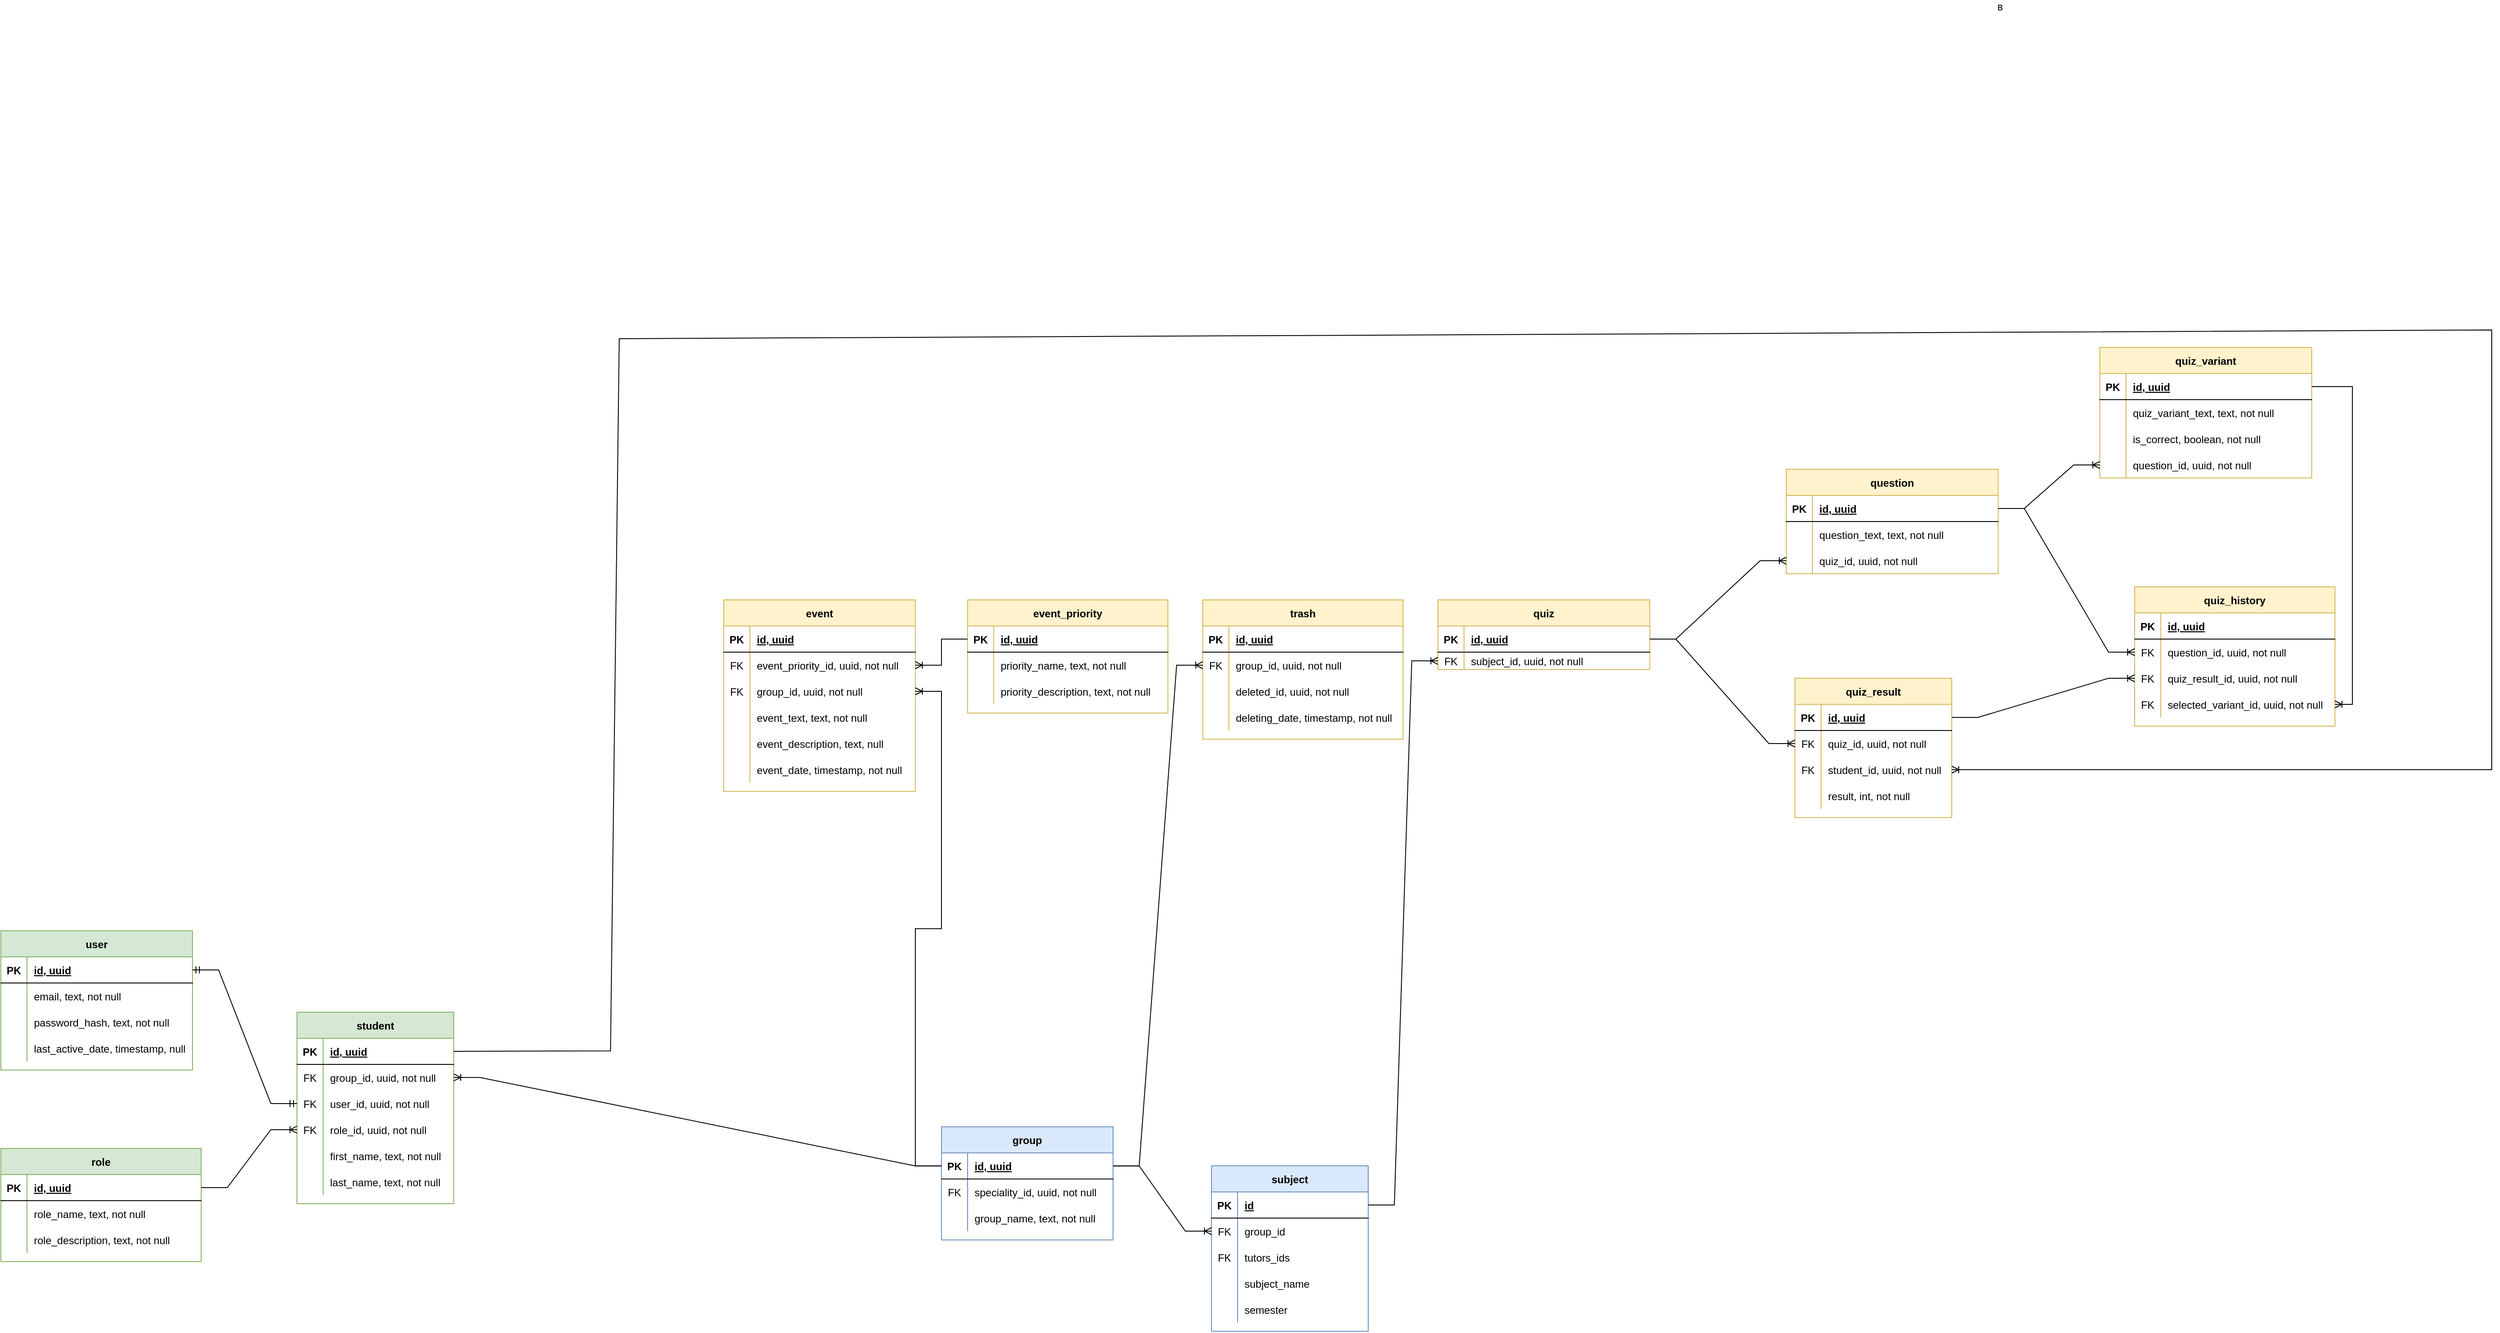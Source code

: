 <mxfile version="16.6.5" type="github">
  <diagram id="R2lEEEUBdFMjLlhIrx00" name="Page-1">
    <mxGraphModel dx="3244" dy="3892" grid="1" gridSize="10" guides="1" tooltips="1" connect="1" arrows="1" fold="1" page="1" pageScale="1" pageWidth="3300" pageHeight="2339" math="0" shadow="0" extFonts="Permanent Marker^https://fonts.googleapis.com/css?family=Permanent+Marker">
      <root>
        <mxCell id="0" />
        <mxCell id="1" parent="0" />
        <mxCell id="K6hzpa5w4rFZnICgK8zS-2" value="quiz" style="shape=table;startSize=30;container=1;collapsible=1;childLayout=tableLayout;fixedRows=1;rowLines=0;fontStyle=1;align=center;resizeLast=1;fillColor=#fff2cc;strokeColor=#d6b656;" parent="1" vertex="1">
          <mxGeometry x="2019.996" y="610" width="243.31" height="80" as="geometry" />
        </mxCell>
        <mxCell id="K6hzpa5w4rFZnICgK8zS-3" value="" style="shape=tableRow;horizontal=0;startSize=0;swimlaneHead=0;swimlaneBody=0;fillColor=none;collapsible=0;dropTarget=0;points=[[0,0.5],[1,0.5]];portConstraint=eastwest;top=0;left=0;right=0;bottom=1;" parent="K6hzpa5w4rFZnICgK8zS-2" vertex="1">
          <mxGeometry y="30" width="243.31" height="30" as="geometry" />
        </mxCell>
        <mxCell id="K6hzpa5w4rFZnICgK8zS-4" value="PK" style="shape=partialRectangle;connectable=0;fillColor=none;top=0;left=0;bottom=0;right=0;fontStyle=1;overflow=hidden;" parent="K6hzpa5w4rFZnICgK8zS-3" vertex="1">
          <mxGeometry width="30" height="30" as="geometry">
            <mxRectangle width="30" height="30" as="alternateBounds" />
          </mxGeometry>
        </mxCell>
        <mxCell id="K6hzpa5w4rFZnICgK8zS-5" value="id, uuid" style="shape=partialRectangle;connectable=0;fillColor=none;top=0;left=0;bottom=0;right=0;align=left;spacingLeft=6;fontStyle=5;overflow=hidden;" parent="K6hzpa5w4rFZnICgK8zS-3" vertex="1">
          <mxGeometry x="30" width="213.31" height="30" as="geometry">
            <mxRectangle width="213.31" height="30" as="alternateBounds" />
          </mxGeometry>
        </mxCell>
        <mxCell id="K6hzpa5w4rFZnICgK8zS-6" value="" style="shape=tableRow;horizontal=0;startSize=0;swimlaneHead=0;swimlaneBody=0;fillColor=none;collapsible=0;dropTarget=0;points=[[0,0.5],[1,0.5]];portConstraint=eastwest;top=0;left=0;right=0;bottom=0;" parent="K6hzpa5w4rFZnICgK8zS-2" vertex="1">
          <mxGeometry y="60" width="243.31" height="20" as="geometry" />
        </mxCell>
        <mxCell id="K6hzpa5w4rFZnICgK8zS-7" value="FK" style="shape=partialRectangle;connectable=0;fillColor=none;top=0;left=0;bottom=0;right=0;editable=1;overflow=hidden;" parent="K6hzpa5w4rFZnICgK8zS-6" vertex="1">
          <mxGeometry width="30" height="20" as="geometry">
            <mxRectangle width="30" height="20" as="alternateBounds" />
          </mxGeometry>
        </mxCell>
        <mxCell id="K6hzpa5w4rFZnICgK8zS-8" value="subject_id, uuid, not null" style="shape=partialRectangle;connectable=0;fillColor=none;top=0;left=0;bottom=0;right=0;align=left;spacingLeft=6;overflow=hidden;" parent="K6hzpa5w4rFZnICgK8zS-6" vertex="1">
          <mxGeometry x="30" width="213.31" height="20" as="geometry">
            <mxRectangle width="213.31" height="20" as="alternateBounds" />
          </mxGeometry>
        </mxCell>
        <mxCell id="K6hzpa5w4rFZnICgK8zS-9" value="quiz_variant" style="shape=table;startSize=30;container=1;collapsible=1;childLayout=tableLayout;fixedRows=1;rowLines=0;fontStyle=1;align=center;resizeLast=1;fillColor=#fff2cc;strokeColor=#d6b656;" parent="1" vertex="1">
          <mxGeometry x="2779.996" y="320.0" width="243.31" height="150" as="geometry" />
        </mxCell>
        <mxCell id="K6hzpa5w4rFZnICgK8zS-10" value="" style="shape=tableRow;horizontal=0;startSize=0;swimlaneHead=0;swimlaneBody=0;fillColor=none;collapsible=0;dropTarget=0;points=[[0,0.5],[1,0.5]];portConstraint=eastwest;top=0;left=0;right=0;bottom=1;" parent="K6hzpa5w4rFZnICgK8zS-9" vertex="1">
          <mxGeometry y="30" width="243.31" height="30" as="geometry" />
        </mxCell>
        <mxCell id="K6hzpa5w4rFZnICgK8zS-11" value="PK" style="shape=partialRectangle;connectable=0;fillColor=none;top=0;left=0;bottom=0;right=0;fontStyle=1;overflow=hidden;" parent="K6hzpa5w4rFZnICgK8zS-10" vertex="1">
          <mxGeometry width="30" height="30" as="geometry">
            <mxRectangle width="30" height="30" as="alternateBounds" />
          </mxGeometry>
        </mxCell>
        <mxCell id="K6hzpa5w4rFZnICgK8zS-12" value="id, uuid" style="shape=partialRectangle;connectable=0;fillColor=none;top=0;left=0;bottom=0;right=0;align=left;spacingLeft=6;fontStyle=5;overflow=hidden;" parent="K6hzpa5w4rFZnICgK8zS-10" vertex="1">
          <mxGeometry x="30" width="213.31" height="30" as="geometry">
            <mxRectangle width="213.31" height="30" as="alternateBounds" />
          </mxGeometry>
        </mxCell>
        <mxCell id="K6hzpa5w4rFZnICgK8zS-13" value="" style="shape=tableRow;horizontal=0;startSize=0;swimlaneHead=0;swimlaneBody=0;fillColor=none;collapsible=0;dropTarget=0;points=[[0,0.5],[1,0.5]];portConstraint=eastwest;top=0;left=0;right=0;bottom=0;" parent="K6hzpa5w4rFZnICgK8zS-9" vertex="1">
          <mxGeometry y="60" width="243.31" height="30" as="geometry" />
        </mxCell>
        <mxCell id="K6hzpa5w4rFZnICgK8zS-14" value="" style="shape=partialRectangle;connectable=0;fillColor=none;top=0;left=0;bottom=0;right=0;editable=1;overflow=hidden;" parent="K6hzpa5w4rFZnICgK8zS-13" vertex="1">
          <mxGeometry width="30" height="30" as="geometry">
            <mxRectangle width="30" height="30" as="alternateBounds" />
          </mxGeometry>
        </mxCell>
        <mxCell id="K6hzpa5w4rFZnICgK8zS-15" value="quiz_variant_text, text, not null" style="shape=partialRectangle;connectable=0;fillColor=none;top=0;left=0;bottom=0;right=0;align=left;spacingLeft=6;overflow=hidden;" parent="K6hzpa5w4rFZnICgK8zS-13" vertex="1">
          <mxGeometry x="30" width="213.31" height="30" as="geometry">
            <mxRectangle width="213.31" height="30" as="alternateBounds" />
          </mxGeometry>
        </mxCell>
        <mxCell id="K6hzpa5w4rFZnICgK8zS-16" value="" style="shape=tableRow;horizontal=0;startSize=0;swimlaneHead=0;swimlaneBody=0;fillColor=none;collapsible=0;dropTarget=0;points=[[0,0.5],[1,0.5]];portConstraint=eastwest;top=0;left=0;right=0;bottom=0;" parent="K6hzpa5w4rFZnICgK8zS-9" vertex="1">
          <mxGeometry y="90" width="243.31" height="30" as="geometry" />
        </mxCell>
        <mxCell id="K6hzpa5w4rFZnICgK8zS-17" value="" style="shape=partialRectangle;connectable=0;fillColor=none;top=0;left=0;bottom=0;right=0;editable=1;overflow=hidden;" parent="K6hzpa5w4rFZnICgK8zS-16" vertex="1">
          <mxGeometry width="30" height="30" as="geometry">
            <mxRectangle width="30" height="30" as="alternateBounds" />
          </mxGeometry>
        </mxCell>
        <mxCell id="K6hzpa5w4rFZnICgK8zS-18" value="is_correct, boolean, not null" style="shape=partialRectangle;connectable=0;fillColor=none;top=0;left=0;bottom=0;right=0;align=left;spacingLeft=6;overflow=hidden;" parent="K6hzpa5w4rFZnICgK8zS-16" vertex="1">
          <mxGeometry x="30" width="213.31" height="30" as="geometry">
            <mxRectangle width="213.31" height="30" as="alternateBounds" />
          </mxGeometry>
        </mxCell>
        <mxCell id="K6hzpa5w4rFZnICgK8zS-19" value="" style="shape=tableRow;horizontal=0;startSize=0;swimlaneHead=0;swimlaneBody=0;fillColor=none;collapsible=0;dropTarget=0;points=[[0,0.5],[1,0.5]];portConstraint=eastwest;top=0;left=0;right=0;bottom=0;" parent="K6hzpa5w4rFZnICgK8zS-9" vertex="1">
          <mxGeometry y="120" width="243.31" height="30" as="geometry" />
        </mxCell>
        <mxCell id="K6hzpa5w4rFZnICgK8zS-20" value="" style="shape=partialRectangle;connectable=0;fillColor=none;top=0;left=0;bottom=0;right=0;editable=1;overflow=hidden;" parent="K6hzpa5w4rFZnICgK8zS-19" vertex="1">
          <mxGeometry width="30" height="30" as="geometry">
            <mxRectangle width="30" height="30" as="alternateBounds" />
          </mxGeometry>
        </mxCell>
        <mxCell id="K6hzpa5w4rFZnICgK8zS-21" value="question_id, uuid, not null" style="shape=partialRectangle;connectable=0;fillColor=none;top=0;left=0;bottom=0;right=0;align=left;spacingLeft=6;overflow=hidden;" parent="K6hzpa5w4rFZnICgK8zS-19" vertex="1">
          <mxGeometry x="30" width="213.31" height="30" as="geometry">
            <mxRectangle width="213.31" height="30" as="alternateBounds" />
          </mxGeometry>
        </mxCell>
        <mxCell id="K6hzpa5w4rFZnICgK8zS-22" value="question" style="shape=table;startSize=30;container=1;collapsible=1;childLayout=tableLayout;fixedRows=1;rowLines=0;fontStyle=1;align=center;resizeLast=1;fillColor=#fff2cc;strokeColor=#d6b656;" parent="1" vertex="1">
          <mxGeometry x="2419.996" y="460" width="243.31" height="120" as="geometry" />
        </mxCell>
        <mxCell id="K6hzpa5w4rFZnICgK8zS-23" value="" style="shape=tableRow;horizontal=0;startSize=0;swimlaneHead=0;swimlaneBody=0;fillColor=none;collapsible=0;dropTarget=0;points=[[0,0.5],[1,0.5]];portConstraint=eastwest;top=0;left=0;right=0;bottom=1;" parent="K6hzpa5w4rFZnICgK8zS-22" vertex="1">
          <mxGeometry y="30" width="243.31" height="30" as="geometry" />
        </mxCell>
        <mxCell id="K6hzpa5w4rFZnICgK8zS-24" value="PK" style="shape=partialRectangle;connectable=0;fillColor=none;top=0;left=0;bottom=0;right=0;fontStyle=1;overflow=hidden;" parent="K6hzpa5w4rFZnICgK8zS-23" vertex="1">
          <mxGeometry width="30" height="30" as="geometry">
            <mxRectangle width="30" height="30" as="alternateBounds" />
          </mxGeometry>
        </mxCell>
        <mxCell id="K6hzpa5w4rFZnICgK8zS-25" value="id, uuid" style="shape=partialRectangle;connectable=0;fillColor=none;top=0;left=0;bottom=0;right=0;align=left;spacingLeft=6;fontStyle=5;overflow=hidden;" parent="K6hzpa5w4rFZnICgK8zS-23" vertex="1">
          <mxGeometry x="30" width="213.31" height="30" as="geometry">
            <mxRectangle width="213.31" height="30" as="alternateBounds" />
          </mxGeometry>
        </mxCell>
        <mxCell id="K6hzpa5w4rFZnICgK8zS-26" value="" style="shape=tableRow;horizontal=0;startSize=0;swimlaneHead=0;swimlaneBody=0;fillColor=none;collapsible=0;dropTarget=0;points=[[0,0.5],[1,0.5]];portConstraint=eastwest;top=0;left=0;right=0;bottom=0;" parent="K6hzpa5w4rFZnICgK8zS-22" vertex="1">
          <mxGeometry y="60" width="243.31" height="30" as="geometry" />
        </mxCell>
        <mxCell id="K6hzpa5w4rFZnICgK8zS-27" value="" style="shape=partialRectangle;connectable=0;fillColor=none;top=0;left=0;bottom=0;right=0;editable=1;overflow=hidden;" parent="K6hzpa5w4rFZnICgK8zS-26" vertex="1">
          <mxGeometry width="30" height="30" as="geometry">
            <mxRectangle width="30" height="30" as="alternateBounds" />
          </mxGeometry>
        </mxCell>
        <mxCell id="K6hzpa5w4rFZnICgK8zS-28" value="question_text, text, not null" style="shape=partialRectangle;connectable=0;fillColor=none;top=0;left=0;bottom=0;right=0;align=left;spacingLeft=6;overflow=hidden;" parent="K6hzpa5w4rFZnICgK8zS-26" vertex="1">
          <mxGeometry x="30" width="213.31" height="30" as="geometry">
            <mxRectangle width="213.31" height="30" as="alternateBounds" />
          </mxGeometry>
        </mxCell>
        <mxCell id="K6hzpa5w4rFZnICgK8zS-29" value="" style="shape=tableRow;horizontal=0;startSize=0;swimlaneHead=0;swimlaneBody=0;fillColor=none;collapsible=0;dropTarget=0;points=[[0,0.5],[1,0.5]];portConstraint=eastwest;top=0;left=0;right=0;bottom=0;" parent="K6hzpa5w4rFZnICgK8zS-22" vertex="1">
          <mxGeometry y="90" width="243.31" height="30" as="geometry" />
        </mxCell>
        <mxCell id="K6hzpa5w4rFZnICgK8zS-30" value="" style="shape=partialRectangle;connectable=0;fillColor=none;top=0;left=0;bottom=0;right=0;editable=1;overflow=hidden;" parent="K6hzpa5w4rFZnICgK8zS-29" vertex="1">
          <mxGeometry width="30" height="30" as="geometry">
            <mxRectangle width="30" height="30" as="alternateBounds" />
          </mxGeometry>
        </mxCell>
        <mxCell id="K6hzpa5w4rFZnICgK8zS-31" value="quiz_id, uuid, not null" style="shape=partialRectangle;connectable=0;fillColor=none;top=0;left=0;bottom=0;right=0;align=left;spacingLeft=6;overflow=hidden;" parent="K6hzpa5w4rFZnICgK8zS-29" vertex="1">
          <mxGeometry x="30" width="213.31" height="30" as="geometry">
            <mxRectangle width="213.31" height="30" as="alternateBounds" />
          </mxGeometry>
        </mxCell>
        <mxCell id="K6hzpa5w4rFZnICgK8zS-84" value="group" style="shape=table;startSize=30;container=1;collapsible=1;childLayout=tableLayout;fixedRows=1;rowLines=0;fontStyle=1;align=center;resizeLast=1;fillColor=#dae8fc;strokeColor=#6c8ebf;" parent="1" vertex="1">
          <mxGeometry x="1450" y="1215.13" width="197" height="130" as="geometry" />
        </mxCell>
        <mxCell id="K6hzpa5w4rFZnICgK8zS-85" value="" style="shape=tableRow;horizontal=0;startSize=0;swimlaneHead=0;swimlaneBody=0;fillColor=none;collapsible=0;dropTarget=0;points=[[0,0.5],[1,0.5]];portConstraint=eastwest;top=0;left=0;right=0;bottom=1;" parent="K6hzpa5w4rFZnICgK8zS-84" vertex="1">
          <mxGeometry y="30" width="197" height="30" as="geometry" />
        </mxCell>
        <mxCell id="K6hzpa5w4rFZnICgK8zS-86" value="PK" style="shape=partialRectangle;connectable=0;fillColor=none;top=0;left=0;bottom=0;right=0;fontStyle=1;overflow=hidden;" parent="K6hzpa5w4rFZnICgK8zS-85" vertex="1">
          <mxGeometry width="30" height="30" as="geometry">
            <mxRectangle width="30" height="30" as="alternateBounds" />
          </mxGeometry>
        </mxCell>
        <mxCell id="K6hzpa5w4rFZnICgK8zS-87" value="id, uuid" style="shape=partialRectangle;connectable=0;fillColor=none;top=0;left=0;bottom=0;right=0;align=left;spacingLeft=6;fontStyle=5;overflow=hidden;" parent="K6hzpa5w4rFZnICgK8zS-85" vertex="1">
          <mxGeometry x="30" width="167" height="30" as="geometry">
            <mxRectangle width="167" height="30" as="alternateBounds" />
          </mxGeometry>
        </mxCell>
        <mxCell id="K6hzpa5w4rFZnICgK8zS-88" value="" style="shape=tableRow;horizontal=0;startSize=0;swimlaneHead=0;swimlaneBody=0;fillColor=none;collapsible=0;dropTarget=0;points=[[0,0.5],[1,0.5]];portConstraint=eastwest;top=0;left=0;right=0;bottom=0;" parent="K6hzpa5w4rFZnICgK8zS-84" vertex="1">
          <mxGeometry y="60" width="197" height="30" as="geometry" />
        </mxCell>
        <mxCell id="K6hzpa5w4rFZnICgK8zS-89" value="FK" style="shape=partialRectangle;connectable=0;fillColor=none;top=0;left=0;bottom=0;right=0;fontStyle=0;overflow=hidden;" parent="K6hzpa5w4rFZnICgK8zS-88" vertex="1">
          <mxGeometry width="30" height="30" as="geometry">
            <mxRectangle width="30" height="30" as="alternateBounds" />
          </mxGeometry>
        </mxCell>
        <mxCell id="K6hzpa5w4rFZnICgK8zS-90" value="speciality_id, uuid, not null" style="shape=partialRectangle;connectable=0;fillColor=none;top=0;left=0;bottom=0;right=0;align=left;spacingLeft=6;fontStyle=0;overflow=hidden;" parent="K6hzpa5w4rFZnICgK8zS-88" vertex="1">
          <mxGeometry x="30" width="167" height="30" as="geometry">
            <mxRectangle width="167" height="30" as="alternateBounds" />
          </mxGeometry>
        </mxCell>
        <mxCell id="K6hzpa5w4rFZnICgK8zS-91" value="" style="shape=tableRow;horizontal=0;startSize=0;swimlaneHead=0;swimlaneBody=0;fillColor=none;collapsible=0;dropTarget=0;points=[[0,0.5],[1,0.5]];portConstraint=eastwest;top=0;left=0;right=0;bottom=0;" parent="K6hzpa5w4rFZnICgK8zS-84" vertex="1">
          <mxGeometry y="90" width="197" height="30" as="geometry" />
        </mxCell>
        <mxCell id="K6hzpa5w4rFZnICgK8zS-92" value="" style="shape=partialRectangle;connectable=0;fillColor=none;top=0;left=0;bottom=0;right=0;editable=1;overflow=hidden;" parent="K6hzpa5w4rFZnICgK8zS-91" vertex="1">
          <mxGeometry width="30" height="30" as="geometry">
            <mxRectangle width="30" height="30" as="alternateBounds" />
          </mxGeometry>
        </mxCell>
        <mxCell id="K6hzpa5w4rFZnICgK8zS-93" value="group_name, text, not null" style="shape=partialRectangle;connectable=0;fillColor=none;top=0;left=0;bottom=0;right=0;align=left;spacingLeft=6;overflow=hidden;" parent="K6hzpa5w4rFZnICgK8zS-91" vertex="1">
          <mxGeometry x="30" width="167" height="30" as="geometry">
            <mxRectangle width="167" height="30" as="alternateBounds" />
          </mxGeometry>
        </mxCell>
        <mxCell id="K6hzpa5w4rFZnICgK8zS-96" value="trash" style="shape=table;startSize=30;container=1;collapsible=1;childLayout=tableLayout;fixedRows=1;rowLines=0;fontStyle=1;align=center;resizeLast=1;fillColor=#fff2cc;strokeColor=#d6b656;" parent="1" vertex="1">
          <mxGeometry x="1750" y="610" width="230" height="160" as="geometry" />
        </mxCell>
        <mxCell id="K6hzpa5w4rFZnICgK8zS-97" value="" style="shape=tableRow;horizontal=0;startSize=0;swimlaneHead=0;swimlaneBody=0;fillColor=none;collapsible=0;dropTarget=0;points=[[0,0.5],[1,0.5]];portConstraint=eastwest;top=0;left=0;right=0;bottom=1;" parent="K6hzpa5w4rFZnICgK8zS-96" vertex="1">
          <mxGeometry y="30" width="230" height="30" as="geometry" />
        </mxCell>
        <mxCell id="K6hzpa5w4rFZnICgK8zS-98" value="PK" style="shape=partialRectangle;connectable=0;fillColor=none;top=0;left=0;bottom=0;right=0;fontStyle=1;overflow=hidden;" parent="K6hzpa5w4rFZnICgK8zS-97" vertex="1">
          <mxGeometry width="30" height="30" as="geometry">
            <mxRectangle width="30" height="30" as="alternateBounds" />
          </mxGeometry>
        </mxCell>
        <mxCell id="K6hzpa5w4rFZnICgK8zS-99" value="id, uuid" style="shape=partialRectangle;connectable=0;fillColor=none;top=0;left=0;bottom=0;right=0;align=left;spacingLeft=6;fontStyle=5;overflow=hidden;" parent="K6hzpa5w4rFZnICgK8zS-97" vertex="1">
          <mxGeometry x="30" width="200" height="30" as="geometry">
            <mxRectangle width="200" height="30" as="alternateBounds" />
          </mxGeometry>
        </mxCell>
        <mxCell id="K6hzpa5w4rFZnICgK8zS-100" value="" style="shape=tableRow;horizontal=0;startSize=0;swimlaneHead=0;swimlaneBody=0;fillColor=none;collapsible=0;dropTarget=0;points=[[0,0.5],[1,0.5]];portConstraint=eastwest;top=0;left=0;right=0;bottom=0;" parent="K6hzpa5w4rFZnICgK8zS-96" vertex="1">
          <mxGeometry y="60" width="230" height="30" as="geometry" />
        </mxCell>
        <mxCell id="K6hzpa5w4rFZnICgK8zS-101" value="FK" style="shape=partialRectangle;connectable=0;fillColor=none;top=0;left=0;bottom=0;right=0;fontStyle=0;overflow=hidden;" parent="K6hzpa5w4rFZnICgK8zS-100" vertex="1">
          <mxGeometry width="30" height="30" as="geometry">
            <mxRectangle width="30" height="30" as="alternateBounds" />
          </mxGeometry>
        </mxCell>
        <mxCell id="K6hzpa5w4rFZnICgK8zS-102" value="group_id, uuid, not null" style="shape=partialRectangle;connectable=0;fillColor=none;top=0;left=0;bottom=0;right=0;align=left;spacingLeft=6;fontStyle=0;overflow=hidden;" parent="K6hzpa5w4rFZnICgK8zS-100" vertex="1">
          <mxGeometry x="30" width="200" height="30" as="geometry">
            <mxRectangle width="200" height="30" as="alternateBounds" />
          </mxGeometry>
        </mxCell>
        <mxCell id="K6hzpa5w4rFZnICgK8zS-103" value="" style="shape=tableRow;horizontal=0;startSize=0;swimlaneHead=0;swimlaneBody=0;fillColor=none;collapsible=0;dropTarget=0;points=[[0,0.5],[1,0.5]];portConstraint=eastwest;top=0;left=0;right=0;bottom=0;" parent="K6hzpa5w4rFZnICgK8zS-96" vertex="1">
          <mxGeometry y="90" width="230" height="30" as="geometry" />
        </mxCell>
        <mxCell id="K6hzpa5w4rFZnICgK8zS-104" value="" style="shape=partialRectangle;connectable=0;fillColor=none;top=0;left=0;bottom=0;right=0;editable=1;overflow=hidden;" parent="K6hzpa5w4rFZnICgK8zS-103" vertex="1">
          <mxGeometry width="30" height="30" as="geometry">
            <mxRectangle width="30" height="30" as="alternateBounds" />
          </mxGeometry>
        </mxCell>
        <mxCell id="K6hzpa5w4rFZnICgK8zS-105" value="deleted_id, uuid, not null" style="shape=partialRectangle;connectable=0;fillColor=none;top=0;left=0;bottom=0;right=0;align=left;spacingLeft=6;overflow=hidden;" parent="K6hzpa5w4rFZnICgK8zS-103" vertex="1">
          <mxGeometry x="30" width="200" height="30" as="geometry">
            <mxRectangle width="200" height="30" as="alternateBounds" />
          </mxGeometry>
        </mxCell>
        <mxCell id="K6hzpa5w4rFZnICgK8zS-106" value="" style="shape=tableRow;horizontal=0;startSize=0;swimlaneHead=0;swimlaneBody=0;fillColor=none;collapsible=0;dropTarget=0;points=[[0,0.5],[1,0.5]];portConstraint=eastwest;top=0;left=0;right=0;bottom=0;" parent="K6hzpa5w4rFZnICgK8zS-96" vertex="1">
          <mxGeometry y="120" width="230" height="30" as="geometry" />
        </mxCell>
        <mxCell id="K6hzpa5w4rFZnICgK8zS-107" value="" style="shape=partialRectangle;connectable=0;fillColor=none;top=0;left=0;bottom=0;right=0;editable=1;overflow=hidden;" parent="K6hzpa5w4rFZnICgK8zS-106" vertex="1">
          <mxGeometry width="30" height="30" as="geometry">
            <mxRectangle width="30" height="30" as="alternateBounds" />
          </mxGeometry>
        </mxCell>
        <mxCell id="K6hzpa5w4rFZnICgK8zS-108" value="deleting_date, timestamp, not null" style="shape=partialRectangle;connectable=0;fillColor=none;top=0;left=0;bottom=0;right=0;align=left;spacingLeft=6;overflow=hidden;" parent="K6hzpa5w4rFZnICgK8zS-106" vertex="1">
          <mxGeometry x="30" width="200" height="30" as="geometry">
            <mxRectangle width="200" height="30" as="alternateBounds" />
          </mxGeometry>
        </mxCell>
        <mxCell id="K6hzpa5w4rFZnICgK8zS-109" value="" style="edgeStyle=entityRelationEdgeStyle;fontSize=12;html=1;endArrow=ERoneToMany;rounded=0;exitX=1;exitY=0.5;exitDx=0;exitDy=0;" parent="1" source="K6hzpa5w4rFZnICgK8zS-85" target="K6hzpa5w4rFZnICgK8zS-100" edge="1">
          <mxGeometry width="100" height="100" relative="1" as="geometry">
            <mxPoint x="1767" y="1095.13" as="sourcePoint" />
            <mxPoint x="1867" y="995.13" as="targetPoint" />
          </mxGeometry>
        </mxCell>
        <mxCell id="K6hzpa5w4rFZnICgK8zS-110" value="subject" style="shape=table;startSize=30;container=1;collapsible=1;childLayout=tableLayout;fixedRows=1;rowLines=0;fontStyle=1;align=center;resizeLast=1;fillColor=#dae8fc;strokeColor=#6c8ebf;" parent="1" vertex="1">
          <mxGeometry x="1760" y="1260" width="180" height="190" as="geometry" />
        </mxCell>
        <mxCell id="K6hzpa5w4rFZnICgK8zS-111" value="" style="shape=tableRow;horizontal=0;startSize=0;swimlaneHead=0;swimlaneBody=0;fillColor=none;collapsible=0;dropTarget=0;points=[[0,0.5],[1,0.5]];portConstraint=eastwest;top=0;left=0;right=0;bottom=1;" parent="K6hzpa5w4rFZnICgK8zS-110" vertex="1">
          <mxGeometry y="30" width="180" height="30" as="geometry" />
        </mxCell>
        <mxCell id="K6hzpa5w4rFZnICgK8zS-112" value="PK" style="shape=partialRectangle;connectable=0;fillColor=none;top=0;left=0;bottom=0;right=0;fontStyle=1;overflow=hidden;" parent="K6hzpa5w4rFZnICgK8zS-111" vertex="1">
          <mxGeometry width="30" height="30" as="geometry">
            <mxRectangle width="30" height="30" as="alternateBounds" />
          </mxGeometry>
        </mxCell>
        <mxCell id="K6hzpa5w4rFZnICgK8zS-113" value="id" style="shape=partialRectangle;connectable=0;fillColor=none;top=0;left=0;bottom=0;right=0;align=left;spacingLeft=6;fontStyle=5;overflow=hidden;" parent="K6hzpa5w4rFZnICgK8zS-111" vertex="1">
          <mxGeometry x="30" width="150" height="30" as="geometry">
            <mxRectangle width="150" height="30" as="alternateBounds" />
          </mxGeometry>
        </mxCell>
        <mxCell id="K6hzpa5w4rFZnICgK8zS-114" value="" style="shape=tableRow;horizontal=0;startSize=0;swimlaneHead=0;swimlaneBody=0;fillColor=none;collapsible=0;dropTarget=0;points=[[0,0.5],[1,0.5]];portConstraint=eastwest;top=0;left=0;right=0;bottom=0;" parent="K6hzpa5w4rFZnICgK8zS-110" vertex="1">
          <mxGeometry y="60" width="180" height="30" as="geometry" />
        </mxCell>
        <mxCell id="K6hzpa5w4rFZnICgK8zS-115" value="FK" style="shape=partialRectangle;connectable=0;fillColor=none;top=0;left=0;bottom=0;right=0;fontStyle=0;overflow=hidden;" parent="K6hzpa5w4rFZnICgK8zS-114" vertex="1">
          <mxGeometry width="30" height="30" as="geometry">
            <mxRectangle width="30" height="30" as="alternateBounds" />
          </mxGeometry>
        </mxCell>
        <mxCell id="K6hzpa5w4rFZnICgK8zS-116" value="group_id" style="shape=partialRectangle;connectable=0;fillColor=none;top=0;left=0;bottom=0;right=0;align=left;spacingLeft=6;fontStyle=0;overflow=hidden;" parent="K6hzpa5w4rFZnICgK8zS-114" vertex="1">
          <mxGeometry x="30" width="150" height="30" as="geometry">
            <mxRectangle width="150" height="30" as="alternateBounds" />
          </mxGeometry>
        </mxCell>
        <mxCell id="K6hzpa5w4rFZnICgK8zS-117" value="" style="shape=tableRow;horizontal=0;startSize=0;swimlaneHead=0;swimlaneBody=0;fillColor=none;collapsible=0;dropTarget=0;points=[[0,0.5],[1,0.5]];portConstraint=eastwest;top=0;left=0;right=0;bottom=0;" parent="K6hzpa5w4rFZnICgK8zS-110" vertex="1">
          <mxGeometry y="90" width="180" height="30" as="geometry" />
        </mxCell>
        <mxCell id="K6hzpa5w4rFZnICgK8zS-118" value="FK" style="shape=partialRectangle;connectable=0;fillColor=none;top=0;left=0;bottom=0;right=0;fontStyle=0;overflow=hidden;" parent="K6hzpa5w4rFZnICgK8zS-117" vertex="1">
          <mxGeometry width="30" height="30" as="geometry">
            <mxRectangle width="30" height="30" as="alternateBounds" />
          </mxGeometry>
        </mxCell>
        <mxCell id="K6hzpa5w4rFZnICgK8zS-119" value="tutors_ids" style="shape=partialRectangle;connectable=0;fillColor=none;top=0;left=0;bottom=0;right=0;align=left;spacingLeft=6;fontStyle=0;overflow=hidden;" parent="K6hzpa5w4rFZnICgK8zS-117" vertex="1">
          <mxGeometry x="30" width="150" height="30" as="geometry">
            <mxRectangle width="150" height="30" as="alternateBounds" />
          </mxGeometry>
        </mxCell>
        <mxCell id="K6hzpa5w4rFZnICgK8zS-120" value="" style="shape=tableRow;horizontal=0;startSize=0;swimlaneHead=0;swimlaneBody=0;fillColor=none;collapsible=0;dropTarget=0;points=[[0,0.5],[1,0.5]];portConstraint=eastwest;top=0;left=0;right=0;bottom=0;" parent="K6hzpa5w4rFZnICgK8zS-110" vertex="1">
          <mxGeometry y="120" width="180" height="30" as="geometry" />
        </mxCell>
        <mxCell id="K6hzpa5w4rFZnICgK8zS-121" value="" style="shape=partialRectangle;connectable=0;fillColor=none;top=0;left=0;bottom=0;right=0;editable=1;overflow=hidden;" parent="K6hzpa5w4rFZnICgK8zS-120" vertex="1">
          <mxGeometry width="30" height="30" as="geometry">
            <mxRectangle width="30" height="30" as="alternateBounds" />
          </mxGeometry>
        </mxCell>
        <mxCell id="K6hzpa5w4rFZnICgK8zS-122" value="subject_name" style="shape=partialRectangle;connectable=0;fillColor=none;top=0;left=0;bottom=0;right=0;align=left;spacingLeft=6;overflow=hidden;" parent="K6hzpa5w4rFZnICgK8zS-120" vertex="1">
          <mxGeometry x="30" width="150" height="30" as="geometry">
            <mxRectangle width="150" height="30" as="alternateBounds" />
          </mxGeometry>
        </mxCell>
        <mxCell id="K6hzpa5w4rFZnICgK8zS-123" value="" style="shape=tableRow;horizontal=0;startSize=0;swimlaneHead=0;swimlaneBody=0;fillColor=none;collapsible=0;dropTarget=0;points=[[0,0.5],[1,0.5]];portConstraint=eastwest;top=0;left=0;right=0;bottom=0;" parent="K6hzpa5w4rFZnICgK8zS-110" vertex="1">
          <mxGeometry y="150" width="180" height="30" as="geometry" />
        </mxCell>
        <mxCell id="K6hzpa5w4rFZnICgK8zS-124" value="" style="shape=partialRectangle;connectable=0;fillColor=none;top=0;left=0;bottom=0;right=0;editable=1;overflow=hidden;" parent="K6hzpa5w4rFZnICgK8zS-123" vertex="1">
          <mxGeometry width="30" height="30" as="geometry">
            <mxRectangle width="30" height="30" as="alternateBounds" />
          </mxGeometry>
        </mxCell>
        <mxCell id="K6hzpa5w4rFZnICgK8zS-125" value="semester" style="shape=partialRectangle;connectable=0;fillColor=none;top=0;left=0;bottom=0;right=0;align=left;spacingLeft=6;overflow=hidden;" parent="K6hzpa5w4rFZnICgK8zS-123" vertex="1">
          <mxGeometry x="30" width="150" height="30" as="geometry">
            <mxRectangle width="150" height="30" as="alternateBounds" />
          </mxGeometry>
        </mxCell>
        <mxCell id="K6hzpa5w4rFZnICgK8zS-126" value="" style="edgeStyle=entityRelationEdgeStyle;fontSize=12;html=1;endArrow=ERoneToMany;rounded=0;entryX=0;entryY=0.5;entryDx=0;entryDy=0;exitX=1;exitY=0.5;exitDx=0;exitDy=0;" parent="1" source="K6hzpa5w4rFZnICgK8zS-85" target="K6hzpa5w4rFZnICgK8zS-114" edge="1">
          <mxGeometry width="100" height="100" relative="1" as="geometry">
            <mxPoint x="1997" y="1385.13" as="sourcePoint" />
            <mxPoint x="2097" y="1285.13" as="targetPoint" />
          </mxGeometry>
        </mxCell>
        <mxCell id="K6hzpa5w4rFZnICgK8zS-145" value="event" style="shape=table;startSize=30;container=1;collapsible=1;childLayout=tableLayout;fixedRows=1;rowLines=0;fontStyle=1;align=center;resizeLast=1;fillColor=#fff2cc;strokeColor=#d6b656;" parent="1" vertex="1">
          <mxGeometry x="1200" y="610" width="220" height="220" as="geometry" />
        </mxCell>
        <mxCell id="K6hzpa5w4rFZnICgK8zS-146" value="" style="shape=tableRow;horizontal=0;startSize=0;swimlaneHead=0;swimlaneBody=0;fillColor=none;collapsible=0;dropTarget=0;points=[[0,0.5],[1,0.5]];portConstraint=eastwest;top=0;left=0;right=0;bottom=1;" parent="K6hzpa5w4rFZnICgK8zS-145" vertex="1">
          <mxGeometry y="30" width="220" height="30" as="geometry" />
        </mxCell>
        <mxCell id="K6hzpa5w4rFZnICgK8zS-147" value="PK" style="shape=partialRectangle;connectable=0;fillColor=none;top=0;left=0;bottom=0;right=0;fontStyle=1;overflow=hidden;" parent="K6hzpa5w4rFZnICgK8zS-146" vertex="1">
          <mxGeometry width="30" height="30" as="geometry">
            <mxRectangle width="30" height="30" as="alternateBounds" />
          </mxGeometry>
        </mxCell>
        <mxCell id="K6hzpa5w4rFZnICgK8zS-148" value="id, uuid" style="shape=partialRectangle;connectable=0;fillColor=none;top=0;left=0;bottom=0;right=0;align=left;spacingLeft=6;fontStyle=5;overflow=hidden;" parent="K6hzpa5w4rFZnICgK8zS-146" vertex="1">
          <mxGeometry x="30" width="190" height="30" as="geometry">
            <mxRectangle width="190" height="30" as="alternateBounds" />
          </mxGeometry>
        </mxCell>
        <mxCell id="K6hzpa5w4rFZnICgK8zS-149" value="" style="shape=tableRow;horizontal=0;startSize=0;swimlaneHead=0;swimlaneBody=0;fillColor=none;collapsible=0;dropTarget=0;points=[[0,0.5],[1,0.5]];portConstraint=eastwest;top=0;left=0;right=0;bottom=0;" parent="K6hzpa5w4rFZnICgK8zS-145" vertex="1">
          <mxGeometry y="60" width="220" height="30" as="geometry" />
        </mxCell>
        <mxCell id="K6hzpa5w4rFZnICgK8zS-150" value="FK" style="shape=partialRectangle;connectable=0;fillColor=none;top=0;left=0;bottom=0;right=0;fontStyle=0;overflow=hidden;" parent="K6hzpa5w4rFZnICgK8zS-149" vertex="1">
          <mxGeometry width="30" height="30" as="geometry">
            <mxRectangle width="30" height="30" as="alternateBounds" />
          </mxGeometry>
        </mxCell>
        <mxCell id="K6hzpa5w4rFZnICgK8zS-151" value="event_priority_id, uuid, not null" style="shape=partialRectangle;connectable=0;fillColor=none;top=0;left=0;bottom=0;right=0;align=left;spacingLeft=6;fontStyle=0;overflow=hidden;" parent="K6hzpa5w4rFZnICgK8zS-149" vertex="1">
          <mxGeometry x="30" width="190" height="30" as="geometry">
            <mxRectangle width="190" height="30" as="alternateBounds" />
          </mxGeometry>
        </mxCell>
        <mxCell id="K6hzpa5w4rFZnICgK8zS-152" value="" style="shape=tableRow;horizontal=0;startSize=0;swimlaneHead=0;swimlaneBody=0;fillColor=none;collapsible=0;dropTarget=0;points=[[0,0.5],[1,0.5]];portConstraint=eastwest;top=0;left=0;right=0;bottom=0;" parent="K6hzpa5w4rFZnICgK8zS-145" vertex="1">
          <mxGeometry y="90" width="220" height="30" as="geometry" />
        </mxCell>
        <mxCell id="K6hzpa5w4rFZnICgK8zS-153" value="FK" style="shape=partialRectangle;connectable=0;fillColor=none;top=0;left=0;bottom=0;right=0;fontStyle=0;overflow=hidden;" parent="K6hzpa5w4rFZnICgK8zS-152" vertex="1">
          <mxGeometry width="30" height="30" as="geometry">
            <mxRectangle width="30" height="30" as="alternateBounds" />
          </mxGeometry>
        </mxCell>
        <mxCell id="K6hzpa5w4rFZnICgK8zS-154" value="group_id, uuid, not null" style="shape=partialRectangle;connectable=0;fillColor=none;top=0;left=0;bottom=0;right=0;align=left;spacingLeft=6;fontStyle=0;overflow=hidden;" parent="K6hzpa5w4rFZnICgK8zS-152" vertex="1">
          <mxGeometry x="30" width="190" height="30" as="geometry">
            <mxRectangle width="190" height="30" as="alternateBounds" />
          </mxGeometry>
        </mxCell>
        <mxCell id="K6hzpa5w4rFZnICgK8zS-155" value="" style="shape=tableRow;horizontal=0;startSize=0;swimlaneHead=0;swimlaneBody=0;fillColor=none;collapsible=0;dropTarget=0;points=[[0,0.5],[1,0.5]];portConstraint=eastwest;top=0;left=0;right=0;bottom=0;" parent="K6hzpa5w4rFZnICgK8zS-145" vertex="1">
          <mxGeometry y="120" width="220" height="30" as="geometry" />
        </mxCell>
        <mxCell id="K6hzpa5w4rFZnICgK8zS-156" value="" style="shape=partialRectangle;connectable=0;fillColor=none;top=0;left=0;bottom=0;right=0;editable=1;overflow=hidden;" parent="K6hzpa5w4rFZnICgK8zS-155" vertex="1">
          <mxGeometry width="30" height="30" as="geometry">
            <mxRectangle width="30" height="30" as="alternateBounds" />
          </mxGeometry>
        </mxCell>
        <mxCell id="K6hzpa5w4rFZnICgK8zS-157" value="event_text, text, not null" style="shape=partialRectangle;connectable=0;fillColor=none;top=0;left=0;bottom=0;right=0;align=left;spacingLeft=6;overflow=hidden;" parent="K6hzpa5w4rFZnICgK8zS-155" vertex="1">
          <mxGeometry x="30" width="190" height="30" as="geometry">
            <mxRectangle width="190" height="30" as="alternateBounds" />
          </mxGeometry>
        </mxCell>
        <mxCell id="K6hzpa5w4rFZnICgK8zS-158" value="" style="shape=tableRow;horizontal=0;startSize=0;swimlaneHead=0;swimlaneBody=0;fillColor=none;collapsible=0;dropTarget=0;points=[[0,0.5],[1,0.5]];portConstraint=eastwest;top=0;left=0;right=0;bottom=0;" parent="K6hzpa5w4rFZnICgK8zS-145" vertex="1">
          <mxGeometry y="150" width="220" height="30" as="geometry" />
        </mxCell>
        <mxCell id="K6hzpa5w4rFZnICgK8zS-159" value="" style="shape=partialRectangle;connectable=0;fillColor=none;top=0;left=0;bottom=0;right=0;editable=1;overflow=hidden;" parent="K6hzpa5w4rFZnICgK8zS-158" vertex="1">
          <mxGeometry width="30" height="30" as="geometry">
            <mxRectangle width="30" height="30" as="alternateBounds" />
          </mxGeometry>
        </mxCell>
        <mxCell id="K6hzpa5w4rFZnICgK8zS-160" value="event_description, text, null" style="shape=partialRectangle;connectable=0;fillColor=none;top=0;left=0;bottom=0;right=0;align=left;spacingLeft=6;overflow=hidden;" parent="K6hzpa5w4rFZnICgK8zS-158" vertex="1">
          <mxGeometry x="30" width="190" height="30" as="geometry">
            <mxRectangle width="190" height="30" as="alternateBounds" />
          </mxGeometry>
        </mxCell>
        <mxCell id="K6hzpa5w4rFZnICgK8zS-161" value="" style="shape=tableRow;horizontal=0;startSize=0;swimlaneHead=0;swimlaneBody=0;fillColor=none;collapsible=0;dropTarget=0;points=[[0,0.5],[1,0.5]];portConstraint=eastwest;top=0;left=0;right=0;bottom=0;" parent="K6hzpa5w4rFZnICgK8zS-145" vertex="1">
          <mxGeometry y="180" width="220" height="30" as="geometry" />
        </mxCell>
        <mxCell id="K6hzpa5w4rFZnICgK8zS-162" value="" style="shape=partialRectangle;connectable=0;fillColor=none;top=0;left=0;bottom=0;right=0;editable=1;overflow=hidden;" parent="K6hzpa5w4rFZnICgK8zS-161" vertex="1">
          <mxGeometry width="30" height="30" as="geometry">
            <mxRectangle width="30" height="30" as="alternateBounds" />
          </mxGeometry>
        </mxCell>
        <mxCell id="K6hzpa5w4rFZnICgK8zS-163" value="event_date, timestamp, not null" style="shape=partialRectangle;connectable=0;fillColor=none;top=0;left=0;bottom=0;right=0;align=left;spacingLeft=6;overflow=hidden;" parent="K6hzpa5w4rFZnICgK8zS-161" vertex="1">
          <mxGeometry x="30" width="190" height="30" as="geometry">
            <mxRectangle width="190" height="30" as="alternateBounds" />
          </mxGeometry>
        </mxCell>
        <mxCell id="K6hzpa5w4rFZnICgK8zS-164" value="event_priority" style="shape=table;startSize=30;container=1;collapsible=1;childLayout=tableLayout;fixedRows=1;rowLines=0;fontStyle=1;align=center;resizeLast=1;fillColor=#fff2cc;strokeColor=#d6b656;" parent="1" vertex="1">
          <mxGeometry x="1480" y="610" width="230" height="130" as="geometry" />
        </mxCell>
        <mxCell id="K6hzpa5w4rFZnICgK8zS-165" value="" style="shape=tableRow;horizontal=0;startSize=0;swimlaneHead=0;swimlaneBody=0;fillColor=none;collapsible=0;dropTarget=0;points=[[0,0.5],[1,0.5]];portConstraint=eastwest;top=0;left=0;right=0;bottom=1;" parent="K6hzpa5w4rFZnICgK8zS-164" vertex="1">
          <mxGeometry y="30" width="230" height="30" as="geometry" />
        </mxCell>
        <mxCell id="K6hzpa5w4rFZnICgK8zS-166" value="PK" style="shape=partialRectangle;connectable=0;fillColor=none;top=0;left=0;bottom=0;right=0;fontStyle=1;overflow=hidden;" parent="K6hzpa5w4rFZnICgK8zS-165" vertex="1">
          <mxGeometry width="30" height="30" as="geometry">
            <mxRectangle width="30" height="30" as="alternateBounds" />
          </mxGeometry>
        </mxCell>
        <mxCell id="K6hzpa5w4rFZnICgK8zS-167" value="id, uuid" style="shape=partialRectangle;connectable=0;fillColor=none;top=0;left=0;bottom=0;right=0;align=left;spacingLeft=6;fontStyle=5;overflow=hidden;" parent="K6hzpa5w4rFZnICgK8zS-165" vertex="1">
          <mxGeometry x="30" width="200" height="30" as="geometry">
            <mxRectangle width="200" height="30" as="alternateBounds" />
          </mxGeometry>
        </mxCell>
        <mxCell id="K6hzpa5w4rFZnICgK8zS-168" value="" style="shape=tableRow;horizontal=0;startSize=0;swimlaneHead=0;swimlaneBody=0;fillColor=none;collapsible=0;dropTarget=0;points=[[0,0.5],[1,0.5]];portConstraint=eastwest;top=0;left=0;right=0;bottom=0;" parent="K6hzpa5w4rFZnICgK8zS-164" vertex="1">
          <mxGeometry y="60" width="230" height="30" as="geometry" />
        </mxCell>
        <mxCell id="K6hzpa5w4rFZnICgK8zS-169" value="" style="shape=partialRectangle;connectable=0;fillColor=none;top=0;left=0;bottom=0;right=0;editable=1;overflow=hidden;" parent="K6hzpa5w4rFZnICgK8zS-168" vertex="1">
          <mxGeometry width="30" height="30" as="geometry">
            <mxRectangle width="30" height="30" as="alternateBounds" />
          </mxGeometry>
        </mxCell>
        <mxCell id="K6hzpa5w4rFZnICgK8zS-170" value="priority_name, text, not null" style="shape=partialRectangle;connectable=0;fillColor=none;top=0;left=0;bottom=0;right=0;align=left;spacingLeft=6;overflow=hidden;" parent="K6hzpa5w4rFZnICgK8zS-168" vertex="1">
          <mxGeometry x="30" width="200" height="30" as="geometry">
            <mxRectangle width="200" height="30" as="alternateBounds" />
          </mxGeometry>
        </mxCell>
        <mxCell id="K6hzpa5w4rFZnICgK8zS-171" value="" style="shape=tableRow;horizontal=0;startSize=0;swimlaneHead=0;swimlaneBody=0;fillColor=none;collapsible=0;dropTarget=0;points=[[0,0.5],[1,0.5]];portConstraint=eastwest;top=0;left=0;right=0;bottom=0;" parent="K6hzpa5w4rFZnICgK8zS-164" vertex="1">
          <mxGeometry y="90" width="230" height="30" as="geometry" />
        </mxCell>
        <mxCell id="K6hzpa5w4rFZnICgK8zS-172" value="" style="shape=partialRectangle;connectable=0;fillColor=none;top=0;left=0;bottom=0;right=0;editable=1;overflow=hidden;" parent="K6hzpa5w4rFZnICgK8zS-171" vertex="1">
          <mxGeometry width="30" height="30" as="geometry">
            <mxRectangle width="30" height="30" as="alternateBounds" />
          </mxGeometry>
        </mxCell>
        <mxCell id="K6hzpa5w4rFZnICgK8zS-173" value="priority_description, text, not null" style="shape=partialRectangle;connectable=0;fillColor=none;top=0;left=0;bottom=0;right=0;align=left;spacingLeft=6;overflow=hidden;" parent="K6hzpa5w4rFZnICgK8zS-171" vertex="1">
          <mxGeometry x="30" width="200" height="30" as="geometry">
            <mxRectangle width="200" height="30" as="alternateBounds" />
          </mxGeometry>
        </mxCell>
        <mxCell id="K6hzpa5w4rFZnICgK8zS-174" value="" style="edgeStyle=entityRelationEdgeStyle;fontSize=12;html=1;endArrow=ERoneToMany;rounded=0;entryX=1;entryY=0.5;entryDx=0;entryDy=0;exitX=0;exitY=0.5;exitDx=0;exitDy=0;" parent="1" source="K6hzpa5w4rFZnICgK8zS-165" target="K6hzpa5w4rFZnICgK8zS-149" edge="1">
          <mxGeometry width="100" height="100" relative="1" as="geometry">
            <mxPoint x="1037" y="895" as="sourcePoint" />
            <mxPoint x="1457" y="1040" as="targetPoint" />
          </mxGeometry>
        </mxCell>
        <mxCell id="K6hzpa5w4rFZnICgK8zS-207" value="" style="edgeStyle=entityRelationEdgeStyle;fontSize=12;html=1;endArrow=ERoneToMany;rounded=0;exitX=0;exitY=0.5;exitDx=0;exitDy=0;entryX=1;entryY=0.5;entryDx=0;entryDy=0;" parent="1" source="K6hzpa5w4rFZnICgK8zS-85" target="K6hzpa5w4rFZnICgK8zS-152" edge="1">
          <mxGeometry width="100" height="100" relative="1" as="geometry">
            <mxPoint x="1487" y="1140" as="sourcePoint" />
            <mxPoint x="1587" y="1040" as="targetPoint" />
          </mxGeometry>
        </mxCell>
        <mxCell id="K6hzpa5w4rFZnICgK8zS-234" value="" style="edgeStyle=entityRelationEdgeStyle;fontSize=12;html=1;endArrow=ERoneToMany;rounded=0;entryX=0;entryY=0.5;entryDx=0;entryDy=0;exitX=1;exitY=0.5;exitDx=0;exitDy=0;" parent="1" source="K6hzpa5w4rFZnICgK8zS-3" target="K6hzpa5w4rFZnICgK8zS-29" edge="1">
          <mxGeometry width="100" height="100" relative="1" as="geometry">
            <mxPoint x="2080.31" y="1700" as="sourcePoint" />
            <mxPoint x="2180.31" y="1600" as="targetPoint" />
          </mxGeometry>
        </mxCell>
        <mxCell id="K6hzpa5w4rFZnICgK8zS-235" value="" style="edgeStyle=entityRelationEdgeStyle;fontSize=12;html=1;endArrow=ERoneToMany;rounded=0;entryX=0;entryY=0.5;entryDx=0;entryDy=0;exitX=1;exitY=0.5;exitDx=0;exitDy=0;" parent="1" source="K6hzpa5w4rFZnICgK8zS-23" target="K6hzpa5w4rFZnICgK8zS-19" edge="1">
          <mxGeometry width="100" height="100" relative="1" as="geometry">
            <mxPoint x="2410.31" y="1720" as="sourcePoint" />
            <mxPoint x="2510.31" y="1620" as="targetPoint" />
          </mxGeometry>
        </mxCell>
        <mxCell id="K6hzpa5w4rFZnICgK8zS-236" value="" style="edgeStyle=entityRelationEdgeStyle;fontSize=12;html=1;endArrow=ERoneToMany;rounded=0;exitX=1;exitY=0.5;exitDx=0;exitDy=0;entryX=0;entryY=0.5;entryDx=0;entryDy=0;" parent="1" source="K6hzpa5w4rFZnICgK8zS-111" target="K6hzpa5w4rFZnICgK8zS-6" edge="1">
          <mxGeometry width="100" height="100" relative="1" as="geometry">
            <mxPoint x="1397" y="1530" as="sourcePoint" />
            <mxPoint x="1497" y="1430" as="targetPoint" />
          </mxGeometry>
        </mxCell>
        <mxCell id="K6hzpa5w4rFZnICgK8zS-237" value="user" style="shape=table;startSize=30;container=1;collapsible=1;childLayout=tableLayout;fixedRows=1;rowLines=0;fontStyle=1;align=center;resizeLast=1;fillColor=#d5e8d4;strokeColor=#82b366;" parent="1" vertex="1">
          <mxGeometry x="370" y="990" width="220" height="160" as="geometry" />
        </mxCell>
        <mxCell id="K6hzpa5w4rFZnICgK8zS-238" value="" style="shape=tableRow;horizontal=0;startSize=0;swimlaneHead=0;swimlaneBody=0;fillColor=none;collapsible=0;dropTarget=0;points=[[0,0.5],[1,0.5]];portConstraint=eastwest;top=0;left=0;right=0;bottom=1;" parent="K6hzpa5w4rFZnICgK8zS-237" vertex="1">
          <mxGeometry y="30" width="220" height="30" as="geometry" />
        </mxCell>
        <mxCell id="K6hzpa5w4rFZnICgK8zS-239" value="PK" style="shape=partialRectangle;connectable=0;fillColor=none;top=0;left=0;bottom=0;right=0;fontStyle=1;overflow=hidden;" parent="K6hzpa5w4rFZnICgK8zS-238" vertex="1">
          <mxGeometry width="30" height="30" as="geometry">
            <mxRectangle width="30" height="30" as="alternateBounds" />
          </mxGeometry>
        </mxCell>
        <mxCell id="K6hzpa5w4rFZnICgK8zS-240" value="id, uuid" style="shape=partialRectangle;connectable=0;fillColor=none;top=0;left=0;bottom=0;right=0;align=left;spacingLeft=6;fontStyle=5;overflow=hidden;" parent="K6hzpa5w4rFZnICgK8zS-238" vertex="1">
          <mxGeometry x="30" width="190" height="30" as="geometry">
            <mxRectangle width="190" height="30" as="alternateBounds" />
          </mxGeometry>
        </mxCell>
        <mxCell id="K6hzpa5w4rFZnICgK8zS-241" value="" style="shape=tableRow;horizontal=0;startSize=0;swimlaneHead=0;swimlaneBody=0;fillColor=none;collapsible=0;dropTarget=0;points=[[0,0.5],[1,0.5]];portConstraint=eastwest;top=0;left=0;right=0;bottom=0;" parent="K6hzpa5w4rFZnICgK8zS-237" vertex="1">
          <mxGeometry y="60" width="220" height="30" as="geometry" />
        </mxCell>
        <mxCell id="K6hzpa5w4rFZnICgK8zS-242" value="" style="shape=partialRectangle;connectable=0;fillColor=none;top=0;left=0;bottom=0;right=0;editable=1;overflow=hidden;" parent="K6hzpa5w4rFZnICgK8zS-241" vertex="1">
          <mxGeometry width="30" height="30" as="geometry">
            <mxRectangle width="30" height="30" as="alternateBounds" />
          </mxGeometry>
        </mxCell>
        <mxCell id="K6hzpa5w4rFZnICgK8zS-243" value="email, text, not null" style="shape=partialRectangle;connectable=0;fillColor=none;top=0;left=0;bottom=0;right=0;align=left;spacingLeft=6;overflow=hidden;" parent="K6hzpa5w4rFZnICgK8zS-241" vertex="1">
          <mxGeometry x="30" width="190" height="30" as="geometry">
            <mxRectangle width="190" height="30" as="alternateBounds" />
          </mxGeometry>
        </mxCell>
        <mxCell id="K6hzpa5w4rFZnICgK8zS-244" value="" style="shape=tableRow;horizontal=0;startSize=0;swimlaneHead=0;swimlaneBody=0;fillColor=none;collapsible=0;dropTarget=0;points=[[0,0.5],[1,0.5]];portConstraint=eastwest;top=0;left=0;right=0;bottom=0;" parent="K6hzpa5w4rFZnICgK8zS-237" vertex="1">
          <mxGeometry y="90" width="220" height="30" as="geometry" />
        </mxCell>
        <mxCell id="K6hzpa5w4rFZnICgK8zS-245" value="" style="shape=partialRectangle;connectable=0;fillColor=none;top=0;left=0;bottom=0;right=0;editable=1;overflow=hidden;" parent="K6hzpa5w4rFZnICgK8zS-244" vertex="1">
          <mxGeometry width="30" height="30" as="geometry">
            <mxRectangle width="30" height="30" as="alternateBounds" />
          </mxGeometry>
        </mxCell>
        <mxCell id="K6hzpa5w4rFZnICgK8zS-246" value="password_hash, text, not null" style="shape=partialRectangle;connectable=0;fillColor=none;top=0;left=0;bottom=0;right=0;align=left;spacingLeft=6;overflow=hidden;" parent="K6hzpa5w4rFZnICgK8zS-244" vertex="1">
          <mxGeometry x="30" width="190" height="30" as="geometry">
            <mxRectangle width="190" height="30" as="alternateBounds" />
          </mxGeometry>
        </mxCell>
        <mxCell id="K6hzpa5w4rFZnICgK8zS-247" value="" style="shape=tableRow;horizontal=0;startSize=0;swimlaneHead=0;swimlaneBody=0;fillColor=none;collapsible=0;dropTarget=0;points=[[0,0.5],[1,0.5]];portConstraint=eastwest;top=0;left=0;right=0;bottom=0;" parent="K6hzpa5w4rFZnICgK8zS-237" vertex="1">
          <mxGeometry y="120" width="220" height="30" as="geometry" />
        </mxCell>
        <mxCell id="K6hzpa5w4rFZnICgK8zS-248" value="" style="shape=partialRectangle;connectable=0;fillColor=none;top=0;left=0;bottom=0;right=0;editable=1;overflow=hidden;" parent="K6hzpa5w4rFZnICgK8zS-247" vertex="1">
          <mxGeometry width="30" height="30" as="geometry">
            <mxRectangle width="30" height="30" as="alternateBounds" />
          </mxGeometry>
        </mxCell>
        <mxCell id="K6hzpa5w4rFZnICgK8zS-249" value="last_active_date, timestamp, null" style="shape=partialRectangle;connectable=0;fillColor=none;top=0;left=0;bottom=0;right=0;align=left;spacingLeft=6;overflow=hidden;" parent="K6hzpa5w4rFZnICgK8zS-247" vertex="1">
          <mxGeometry x="30" width="190" height="30" as="geometry">
            <mxRectangle width="190" height="30" as="alternateBounds" />
          </mxGeometry>
        </mxCell>
        <mxCell id="K6hzpa5w4rFZnICgK8zS-250" value="student" style="shape=table;startSize=30;container=1;collapsible=1;childLayout=tableLayout;fixedRows=1;rowLines=0;fontStyle=1;align=center;resizeLast=1;fillColor=#d5e8d4;strokeColor=#82b366;" parent="1" vertex="1">
          <mxGeometry x="710" y="1083.49" width="180" height="220" as="geometry" />
        </mxCell>
        <mxCell id="K6hzpa5w4rFZnICgK8zS-251" value="" style="shape=tableRow;horizontal=0;startSize=0;swimlaneHead=0;swimlaneBody=0;fillColor=none;collapsible=0;dropTarget=0;points=[[0,0.5],[1,0.5]];portConstraint=eastwest;top=0;left=0;right=0;bottom=1;" parent="K6hzpa5w4rFZnICgK8zS-250" vertex="1">
          <mxGeometry y="30" width="180" height="30" as="geometry" />
        </mxCell>
        <mxCell id="K6hzpa5w4rFZnICgK8zS-252" value="PK" style="shape=partialRectangle;connectable=0;fillColor=none;top=0;left=0;bottom=0;right=0;fontStyle=1;overflow=hidden;" parent="K6hzpa5w4rFZnICgK8zS-251" vertex="1">
          <mxGeometry width="30" height="30" as="geometry">
            <mxRectangle width="30" height="30" as="alternateBounds" />
          </mxGeometry>
        </mxCell>
        <mxCell id="K6hzpa5w4rFZnICgK8zS-253" value="id, uuid" style="shape=partialRectangle;connectable=0;fillColor=none;top=0;left=0;bottom=0;right=0;align=left;spacingLeft=6;fontStyle=5;overflow=hidden;" parent="K6hzpa5w4rFZnICgK8zS-251" vertex="1">
          <mxGeometry x="30" width="150" height="30" as="geometry">
            <mxRectangle width="150" height="30" as="alternateBounds" />
          </mxGeometry>
        </mxCell>
        <mxCell id="K6hzpa5w4rFZnICgK8zS-254" value="" style="shape=tableRow;horizontal=0;startSize=0;swimlaneHead=0;swimlaneBody=0;fillColor=none;collapsible=0;dropTarget=0;points=[[0,0.5],[1,0.5]];portConstraint=eastwest;top=0;left=0;right=0;bottom=0;" parent="K6hzpa5w4rFZnICgK8zS-250" vertex="1">
          <mxGeometry y="60" width="180" height="30" as="geometry" />
        </mxCell>
        <mxCell id="K6hzpa5w4rFZnICgK8zS-255" value="FK" style="shape=partialRectangle;connectable=0;fillColor=none;top=0;left=0;bottom=0;right=0;fontStyle=0;overflow=hidden;" parent="K6hzpa5w4rFZnICgK8zS-254" vertex="1">
          <mxGeometry width="30" height="30" as="geometry">
            <mxRectangle width="30" height="30" as="alternateBounds" />
          </mxGeometry>
        </mxCell>
        <mxCell id="K6hzpa5w4rFZnICgK8zS-256" value="group_id, uuid, not null" style="shape=partialRectangle;connectable=0;fillColor=none;top=0;left=0;bottom=0;right=0;align=left;spacingLeft=6;fontStyle=0;overflow=hidden;" parent="K6hzpa5w4rFZnICgK8zS-254" vertex="1">
          <mxGeometry x="30" width="150" height="30" as="geometry">
            <mxRectangle width="150" height="30" as="alternateBounds" />
          </mxGeometry>
        </mxCell>
        <mxCell id="K6hzpa5w4rFZnICgK8zS-257" value="" style="shape=tableRow;horizontal=0;startSize=0;swimlaneHead=0;swimlaneBody=0;fillColor=none;collapsible=0;dropTarget=0;points=[[0,0.5],[1,0.5]];portConstraint=eastwest;top=0;left=0;right=0;bottom=0;" parent="K6hzpa5w4rFZnICgK8zS-250" vertex="1">
          <mxGeometry y="90" width="180" height="30" as="geometry" />
        </mxCell>
        <mxCell id="K6hzpa5w4rFZnICgK8zS-258" value="FK" style="shape=partialRectangle;connectable=0;fillColor=none;top=0;left=0;bottom=0;right=0;fontStyle=0;overflow=hidden;" parent="K6hzpa5w4rFZnICgK8zS-257" vertex="1">
          <mxGeometry width="30" height="30" as="geometry">
            <mxRectangle width="30" height="30" as="alternateBounds" />
          </mxGeometry>
        </mxCell>
        <mxCell id="K6hzpa5w4rFZnICgK8zS-259" value="user_id, uuid, not null" style="shape=partialRectangle;connectable=0;fillColor=none;top=0;left=0;bottom=0;right=0;align=left;spacingLeft=6;fontStyle=0;overflow=hidden;" parent="K6hzpa5w4rFZnICgK8zS-257" vertex="1">
          <mxGeometry x="30" width="150" height="30" as="geometry">
            <mxRectangle width="150" height="30" as="alternateBounds" />
          </mxGeometry>
        </mxCell>
        <mxCell id="K6hzpa5w4rFZnICgK8zS-260" value="" style="shape=tableRow;horizontal=0;startSize=0;swimlaneHead=0;swimlaneBody=0;fillColor=none;collapsible=0;dropTarget=0;points=[[0,0.5],[1,0.5]];portConstraint=eastwest;top=0;left=0;right=0;bottom=0;" parent="K6hzpa5w4rFZnICgK8zS-250" vertex="1">
          <mxGeometry y="120" width="180" height="30" as="geometry" />
        </mxCell>
        <mxCell id="K6hzpa5w4rFZnICgK8zS-261" value="FK" style="shape=partialRectangle;connectable=0;fillColor=none;top=0;left=0;bottom=0;right=0;fontStyle=0;overflow=hidden;" parent="K6hzpa5w4rFZnICgK8zS-260" vertex="1">
          <mxGeometry width="30" height="30" as="geometry">
            <mxRectangle width="30" height="30" as="alternateBounds" />
          </mxGeometry>
        </mxCell>
        <mxCell id="K6hzpa5w4rFZnICgK8zS-262" value="role_id, uuid, not null" style="shape=partialRectangle;connectable=0;fillColor=none;top=0;left=0;bottom=0;right=0;align=left;spacingLeft=6;fontStyle=0;overflow=hidden;" parent="K6hzpa5w4rFZnICgK8zS-260" vertex="1">
          <mxGeometry x="30" width="150" height="30" as="geometry">
            <mxRectangle width="150" height="30" as="alternateBounds" />
          </mxGeometry>
        </mxCell>
        <mxCell id="K6hzpa5w4rFZnICgK8zS-263" value="" style="shape=tableRow;horizontal=0;startSize=0;swimlaneHead=0;swimlaneBody=0;fillColor=none;collapsible=0;dropTarget=0;points=[[0,0.5],[1,0.5]];portConstraint=eastwest;top=0;left=0;right=0;bottom=0;" parent="K6hzpa5w4rFZnICgK8zS-250" vertex="1">
          <mxGeometry y="150" width="180" height="30" as="geometry" />
        </mxCell>
        <mxCell id="K6hzpa5w4rFZnICgK8zS-264" value="" style="shape=partialRectangle;connectable=0;fillColor=none;top=0;left=0;bottom=0;right=0;editable=1;overflow=hidden;" parent="K6hzpa5w4rFZnICgK8zS-263" vertex="1">
          <mxGeometry width="30" height="30" as="geometry">
            <mxRectangle width="30" height="30" as="alternateBounds" />
          </mxGeometry>
        </mxCell>
        <mxCell id="K6hzpa5w4rFZnICgK8zS-265" value="first_name, text, not null" style="shape=partialRectangle;connectable=0;fillColor=none;top=0;left=0;bottom=0;right=0;align=left;spacingLeft=6;overflow=hidden;" parent="K6hzpa5w4rFZnICgK8zS-263" vertex="1">
          <mxGeometry x="30" width="150" height="30" as="geometry">
            <mxRectangle width="150" height="30" as="alternateBounds" />
          </mxGeometry>
        </mxCell>
        <mxCell id="K6hzpa5w4rFZnICgK8zS-266" value="" style="shape=tableRow;horizontal=0;startSize=0;swimlaneHead=0;swimlaneBody=0;fillColor=none;collapsible=0;dropTarget=0;points=[[0,0.5],[1,0.5]];portConstraint=eastwest;top=0;left=0;right=0;bottom=0;" parent="K6hzpa5w4rFZnICgK8zS-250" vertex="1">
          <mxGeometry y="180" width="180" height="30" as="geometry" />
        </mxCell>
        <mxCell id="K6hzpa5w4rFZnICgK8zS-267" value="" style="shape=partialRectangle;connectable=0;fillColor=none;top=0;left=0;bottom=0;right=0;editable=1;overflow=hidden;" parent="K6hzpa5w4rFZnICgK8zS-266" vertex="1">
          <mxGeometry width="30" height="30" as="geometry">
            <mxRectangle width="30" height="30" as="alternateBounds" />
          </mxGeometry>
        </mxCell>
        <mxCell id="K6hzpa5w4rFZnICgK8zS-268" value="last_name, text, not null" style="shape=partialRectangle;connectable=0;fillColor=none;top=0;left=0;bottom=0;right=0;align=left;spacingLeft=6;overflow=hidden;" parent="K6hzpa5w4rFZnICgK8zS-266" vertex="1">
          <mxGeometry x="30" width="150" height="30" as="geometry">
            <mxRectangle width="150" height="30" as="alternateBounds" />
          </mxGeometry>
        </mxCell>
        <mxCell id="K6hzpa5w4rFZnICgK8zS-269" value="role" style="shape=table;startSize=30;container=1;collapsible=1;childLayout=tableLayout;fixedRows=1;rowLines=0;fontStyle=1;align=center;resizeLast=1;fillColor=#d5e8d4;strokeColor=#82b366;" parent="1" vertex="1">
          <mxGeometry x="370" y="1240" width="230" height="130" as="geometry" />
        </mxCell>
        <mxCell id="K6hzpa5w4rFZnICgK8zS-270" value="" style="shape=tableRow;horizontal=0;startSize=0;swimlaneHead=0;swimlaneBody=0;fillColor=none;collapsible=0;dropTarget=0;points=[[0,0.5],[1,0.5]];portConstraint=eastwest;top=0;left=0;right=0;bottom=1;" parent="K6hzpa5w4rFZnICgK8zS-269" vertex="1">
          <mxGeometry y="30" width="230" height="30" as="geometry" />
        </mxCell>
        <mxCell id="K6hzpa5w4rFZnICgK8zS-271" value="PK" style="shape=partialRectangle;connectable=0;fillColor=none;top=0;left=0;bottom=0;right=0;fontStyle=1;overflow=hidden;" parent="K6hzpa5w4rFZnICgK8zS-270" vertex="1">
          <mxGeometry width="30" height="30" as="geometry">
            <mxRectangle width="30" height="30" as="alternateBounds" />
          </mxGeometry>
        </mxCell>
        <mxCell id="K6hzpa5w4rFZnICgK8zS-272" value="id, uuid" style="shape=partialRectangle;connectable=0;fillColor=none;top=0;left=0;bottom=0;right=0;align=left;spacingLeft=6;fontStyle=5;overflow=hidden;" parent="K6hzpa5w4rFZnICgK8zS-270" vertex="1">
          <mxGeometry x="30" width="200" height="30" as="geometry">
            <mxRectangle width="200" height="30" as="alternateBounds" />
          </mxGeometry>
        </mxCell>
        <mxCell id="K6hzpa5w4rFZnICgK8zS-273" value="" style="shape=tableRow;horizontal=0;startSize=0;swimlaneHead=0;swimlaneBody=0;fillColor=none;collapsible=0;dropTarget=0;points=[[0,0.5],[1,0.5]];portConstraint=eastwest;top=0;left=0;right=0;bottom=0;" parent="K6hzpa5w4rFZnICgK8zS-269" vertex="1">
          <mxGeometry y="60" width="230" height="30" as="geometry" />
        </mxCell>
        <mxCell id="K6hzpa5w4rFZnICgK8zS-274" value="" style="shape=partialRectangle;connectable=0;fillColor=none;top=0;left=0;bottom=0;right=0;editable=1;overflow=hidden;" parent="K6hzpa5w4rFZnICgK8zS-273" vertex="1">
          <mxGeometry width="30" height="30" as="geometry">
            <mxRectangle width="30" height="30" as="alternateBounds" />
          </mxGeometry>
        </mxCell>
        <mxCell id="K6hzpa5w4rFZnICgK8zS-275" value="role_name, text, not null" style="shape=partialRectangle;connectable=0;fillColor=none;top=0;left=0;bottom=0;right=0;align=left;spacingLeft=6;overflow=hidden;" parent="K6hzpa5w4rFZnICgK8zS-273" vertex="1">
          <mxGeometry x="30" width="200" height="30" as="geometry">
            <mxRectangle width="200" height="30" as="alternateBounds" />
          </mxGeometry>
        </mxCell>
        <mxCell id="K6hzpa5w4rFZnICgK8zS-276" value="" style="shape=tableRow;horizontal=0;startSize=0;swimlaneHead=0;swimlaneBody=0;fillColor=none;collapsible=0;dropTarget=0;points=[[0,0.5],[1,0.5]];portConstraint=eastwest;top=0;left=0;right=0;bottom=0;" parent="K6hzpa5w4rFZnICgK8zS-269" vertex="1">
          <mxGeometry y="90" width="230" height="30" as="geometry" />
        </mxCell>
        <mxCell id="K6hzpa5w4rFZnICgK8zS-277" value="" style="shape=partialRectangle;connectable=0;fillColor=none;top=0;left=0;bottom=0;right=0;editable=1;overflow=hidden;" parent="K6hzpa5w4rFZnICgK8zS-276" vertex="1">
          <mxGeometry width="30" height="30" as="geometry">
            <mxRectangle width="30" height="30" as="alternateBounds" />
          </mxGeometry>
        </mxCell>
        <mxCell id="K6hzpa5w4rFZnICgK8zS-278" value="role_description, text, not null" style="shape=partialRectangle;connectable=0;fillColor=none;top=0;left=0;bottom=0;right=0;align=left;spacingLeft=6;overflow=hidden;" parent="K6hzpa5w4rFZnICgK8zS-276" vertex="1">
          <mxGeometry x="30" width="200" height="30" as="geometry">
            <mxRectangle width="200" height="30" as="alternateBounds" />
          </mxGeometry>
        </mxCell>
        <mxCell id="K6hzpa5w4rFZnICgK8zS-279" value="" style="edgeStyle=entityRelationEdgeStyle;fontSize=12;html=1;endArrow=ERoneToMany;rounded=0;exitX=1;exitY=0.5;exitDx=0;exitDy=0;entryX=0;entryY=0.5;entryDx=0;entryDy=0;" parent="1" source="K6hzpa5w4rFZnICgK8zS-270" target="K6hzpa5w4rFZnICgK8zS-260" edge="1">
          <mxGeometry width="100" height="100" relative="1" as="geometry">
            <mxPoint x="1617" y="1766.08" as="sourcePoint" />
            <mxPoint x="1717" y="1666.08" as="targetPoint" />
          </mxGeometry>
        </mxCell>
        <mxCell id="K6hzpa5w4rFZnICgK8zS-280" value="" style="edgeStyle=entityRelationEdgeStyle;fontSize=12;html=1;endArrow=ERmandOne;startArrow=ERmandOne;rounded=0;entryX=0;entryY=0.5;entryDx=0;entryDy=0;exitX=1;exitY=0.5;exitDx=0;exitDy=0;" parent="1" source="K6hzpa5w4rFZnICgK8zS-238" target="K6hzpa5w4rFZnICgK8zS-257" edge="1">
          <mxGeometry width="100" height="100" relative="1" as="geometry">
            <mxPoint x="897" y="1916.08" as="sourcePoint" />
            <mxPoint x="997" y="1816.08" as="targetPoint" />
          </mxGeometry>
        </mxCell>
        <mxCell id="K6hzpa5w4rFZnICgK8zS-282" value="" style="edgeStyle=entityRelationEdgeStyle;fontSize=12;html=1;endArrow=ERoneToMany;rounded=0;entryX=1;entryY=0.5;entryDx=0;entryDy=0;exitX=0;exitY=0.5;exitDx=0;exitDy=0;" parent="1" source="K6hzpa5w4rFZnICgK8zS-85" target="K6hzpa5w4rFZnICgK8zS-254" edge="1">
          <mxGeometry width="100" height="100" relative="1" as="geometry">
            <mxPoint x="1447" y="1540" as="sourcePoint" />
            <mxPoint x="1547" y="1440" as="targetPoint" />
          </mxGeometry>
        </mxCell>
        <mxCell id="K6hzpa5w4rFZnICgK8zS-300" value="quiz_result" style="shape=table;startSize=30;container=1;collapsible=1;childLayout=tableLayout;fixedRows=1;rowLines=0;fontStyle=1;align=center;resizeLast=1;fillColor=#fff2cc;strokeColor=#d6b656;" parent="1" vertex="1">
          <mxGeometry x="2430" y="700" width="180" height="160" as="geometry" />
        </mxCell>
        <mxCell id="K6hzpa5w4rFZnICgK8zS-301" value="" style="shape=tableRow;horizontal=0;startSize=0;swimlaneHead=0;swimlaneBody=0;fillColor=none;collapsible=0;dropTarget=0;points=[[0,0.5],[1,0.5]];portConstraint=eastwest;top=0;left=0;right=0;bottom=1;" parent="K6hzpa5w4rFZnICgK8zS-300" vertex="1">
          <mxGeometry y="30" width="180" height="30" as="geometry" />
        </mxCell>
        <mxCell id="K6hzpa5w4rFZnICgK8zS-302" value="PK" style="shape=partialRectangle;connectable=0;fillColor=none;top=0;left=0;bottom=0;right=0;fontStyle=1;overflow=hidden;" parent="K6hzpa5w4rFZnICgK8zS-301" vertex="1">
          <mxGeometry width="30" height="30" as="geometry">
            <mxRectangle width="30" height="30" as="alternateBounds" />
          </mxGeometry>
        </mxCell>
        <mxCell id="K6hzpa5w4rFZnICgK8zS-303" value="id, uuid" style="shape=partialRectangle;connectable=0;fillColor=none;top=0;left=0;bottom=0;right=0;align=left;spacingLeft=6;fontStyle=5;overflow=hidden;" parent="K6hzpa5w4rFZnICgK8zS-301" vertex="1">
          <mxGeometry x="30" width="150" height="30" as="geometry">
            <mxRectangle width="150" height="30" as="alternateBounds" />
          </mxGeometry>
        </mxCell>
        <mxCell id="K6hzpa5w4rFZnICgK8zS-304" value="" style="shape=tableRow;horizontal=0;startSize=0;swimlaneHead=0;swimlaneBody=0;fillColor=none;collapsible=0;dropTarget=0;points=[[0,0.5],[1,0.5]];portConstraint=eastwest;top=0;left=0;right=0;bottom=0;" parent="K6hzpa5w4rFZnICgK8zS-300" vertex="1">
          <mxGeometry y="60" width="180" height="30" as="geometry" />
        </mxCell>
        <mxCell id="K6hzpa5w4rFZnICgK8zS-305" value="FK" style="shape=partialRectangle;connectable=0;fillColor=none;top=0;left=0;bottom=0;right=0;fontStyle=0;overflow=hidden;" parent="K6hzpa5w4rFZnICgK8zS-304" vertex="1">
          <mxGeometry width="30" height="30" as="geometry">
            <mxRectangle width="30" height="30" as="alternateBounds" />
          </mxGeometry>
        </mxCell>
        <mxCell id="K6hzpa5w4rFZnICgK8zS-306" value="quiz_id, uuid, not null" style="shape=partialRectangle;connectable=0;fillColor=none;top=0;left=0;bottom=0;right=0;align=left;spacingLeft=6;fontStyle=0;overflow=hidden;" parent="K6hzpa5w4rFZnICgK8zS-304" vertex="1">
          <mxGeometry x="30" width="150" height="30" as="geometry">
            <mxRectangle width="150" height="30" as="alternateBounds" />
          </mxGeometry>
        </mxCell>
        <mxCell id="K6hzpa5w4rFZnICgK8zS-307" value="" style="shape=tableRow;horizontal=0;startSize=0;swimlaneHead=0;swimlaneBody=0;fillColor=none;collapsible=0;dropTarget=0;points=[[0,0.5],[1,0.5]];portConstraint=eastwest;top=0;left=0;right=0;bottom=0;" parent="K6hzpa5w4rFZnICgK8zS-300" vertex="1">
          <mxGeometry y="90" width="180" height="30" as="geometry" />
        </mxCell>
        <mxCell id="K6hzpa5w4rFZnICgK8zS-308" value="FK" style="shape=partialRectangle;connectable=0;fillColor=none;top=0;left=0;bottom=0;right=0;fontStyle=0;overflow=hidden;" parent="K6hzpa5w4rFZnICgK8zS-307" vertex="1">
          <mxGeometry width="30" height="30" as="geometry">
            <mxRectangle width="30" height="30" as="alternateBounds" />
          </mxGeometry>
        </mxCell>
        <mxCell id="K6hzpa5w4rFZnICgK8zS-309" value="student_id, uuid, not null" style="shape=partialRectangle;connectable=0;fillColor=none;top=0;left=0;bottom=0;right=0;align=left;spacingLeft=6;fontStyle=0;overflow=hidden;" parent="K6hzpa5w4rFZnICgK8zS-307" vertex="1">
          <mxGeometry x="30" width="150" height="30" as="geometry">
            <mxRectangle width="150" height="30" as="alternateBounds" />
          </mxGeometry>
        </mxCell>
        <mxCell id="K6hzpa5w4rFZnICgK8zS-310" value="" style="shape=tableRow;horizontal=0;startSize=0;swimlaneHead=0;swimlaneBody=0;fillColor=none;collapsible=0;dropTarget=0;points=[[0,0.5],[1,0.5]];portConstraint=eastwest;top=0;left=0;right=0;bottom=0;" parent="K6hzpa5w4rFZnICgK8zS-300" vertex="1">
          <mxGeometry y="120" width="180" height="30" as="geometry" />
        </mxCell>
        <mxCell id="K6hzpa5w4rFZnICgK8zS-311" value="" style="shape=partialRectangle;connectable=0;fillColor=none;top=0;left=0;bottom=0;right=0;editable=1;overflow=hidden;" parent="K6hzpa5w4rFZnICgK8zS-310" vertex="1">
          <mxGeometry width="30" height="30" as="geometry">
            <mxRectangle width="30" height="30" as="alternateBounds" />
          </mxGeometry>
        </mxCell>
        <mxCell id="K6hzpa5w4rFZnICgK8zS-312" value="result, int, not null" style="shape=partialRectangle;connectable=0;fillColor=none;top=0;left=0;bottom=0;right=0;align=left;spacingLeft=6;overflow=hidden;" parent="K6hzpa5w4rFZnICgK8zS-310" vertex="1">
          <mxGeometry x="30" width="150" height="30" as="geometry">
            <mxRectangle width="150" height="30" as="alternateBounds" />
          </mxGeometry>
        </mxCell>
        <mxCell id="K6hzpa5w4rFZnICgK8zS-313" value="quiz_history" style="shape=table;startSize=30;container=1;collapsible=1;childLayout=tableLayout;fixedRows=1;rowLines=0;fontStyle=1;align=center;resizeLast=1;fillColor=#fff2cc;strokeColor=#d6b656;" parent="1" vertex="1">
          <mxGeometry x="2820" y="595" width="230" height="160" as="geometry" />
        </mxCell>
        <mxCell id="K6hzpa5w4rFZnICgK8zS-314" value="" style="shape=tableRow;horizontal=0;startSize=0;swimlaneHead=0;swimlaneBody=0;fillColor=none;collapsible=0;dropTarget=0;points=[[0,0.5],[1,0.5]];portConstraint=eastwest;top=0;left=0;right=0;bottom=1;" parent="K6hzpa5w4rFZnICgK8zS-313" vertex="1">
          <mxGeometry y="30" width="230" height="30" as="geometry" />
        </mxCell>
        <mxCell id="K6hzpa5w4rFZnICgK8zS-315" value="PK" style="shape=partialRectangle;connectable=0;fillColor=none;top=0;left=0;bottom=0;right=0;fontStyle=1;overflow=hidden;" parent="K6hzpa5w4rFZnICgK8zS-314" vertex="1">
          <mxGeometry width="30" height="30" as="geometry">
            <mxRectangle width="30" height="30" as="alternateBounds" />
          </mxGeometry>
        </mxCell>
        <mxCell id="K6hzpa5w4rFZnICgK8zS-316" value="id, uuid" style="shape=partialRectangle;connectable=0;fillColor=none;top=0;left=0;bottom=0;right=0;align=left;spacingLeft=6;fontStyle=5;overflow=hidden;" parent="K6hzpa5w4rFZnICgK8zS-314" vertex="1">
          <mxGeometry x="30" width="200" height="30" as="geometry">
            <mxRectangle width="200" height="30" as="alternateBounds" />
          </mxGeometry>
        </mxCell>
        <mxCell id="K6hzpa5w4rFZnICgK8zS-317" value="" style="shape=tableRow;horizontal=0;startSize=0;swimlaneHead=0;swimlaneBody=0;fillColor=none;collapsible=0;dropTarget=0;points=[[0,0.5],[1,0.5]];portConstraint=eastwest;top=0;left=0;right=0;bottom=0;" parent="K6hzpa5w4rFZnICgK8zS-313" vertex="1">
          <mxGeometry y="60" width="230" height="30" as="geometry" />
        </mxCell>
        <mxCell id="K6hzpa5w4rFZnICgK8zS-318" value="FK" style="shape=partialRectangle;connectable=0;fillColor=none;top=0;left=0;bottom=0;right=0;fontStyle=0;overflow=hidden;" parent="K6hzpa5w4rFZnICgK8zS-317" vertex="1">
          <mxGeometry width="30" height="30" as="geometry">
            <mxRectangle width="30" height="30" as="alternateBounds" />
          </mxGeometry>
        </mxCell>
        <mxCell id="K6hzpa5w4rFZnICgK8zS-319" value="question_id, uuid, not null " style="shape=partialRectangle;connectable=0;fillColor=none;top=0;left=0;bottom=0;right=0;align=left;spacingLeft=6;fontStyle=0;overflow=hidden;" parent="K6hzpa5w4rFZnICgK8zS-317" vertex="1">
          <mxGeometry x="30" width="200" height="30" as="geometry">
            <mxRectangle width="200" height="30" as="alternateBounds" />
          </mxGeometry>
        </mxCell>
        <mxCell id="K6hzpa5w4rFZnICgK8zS-320" value="" style="shape=tableRow;horizontal=0;startSize=0;swimlaneHead=0;swimlaneBody=0;fillColor=none;collapsible=0;dropTarget=0;points=[[0,0.5],[1,0.5]];portConstraint=eastwest;top=0;left=0;right=0;bottom=0;" parent="K6hzpa5w4rFZnICgK8zS-313" vertex="1">
          <mxGeometry y="90" width="230" height="30" as="geometry" />
        </mxCell>
        <mxCell id="K6hzpa5w4rFZnICgK8zS-321" value="FK" style="shape=partialRectangle;connectable=0;fillColor=none;top=0;left=0;bottom=0;right=0;fontStyle=0;overflow=hidden;" parent="K6hzpa5w4rFZnICgK8zS-320" vertex="1">
          <mxGeometry width="30" height="30" as="geometry">
            <mxRectangle width="30" height="30" as="alternateBounds" />
          </mxGeometry>
        </mxCell>
        <mxCell id="K6hzpa5w4rFZnICgK8zS-322" value="quiz_result_id, uuid, not null" style="shape=partialRectangle;connectable=0;fillColor=none;top=0;left=0;bottom=0;right=0;align=left;spacingLeft=6;fontStyle=0;overflow=hidden;" parent="K6hzpa5w4rFZnICgK8zS-320" vertex="1">
          <mxGeometry x="30" width="200" height="30" as="geometry">
            <mxRectangle width="200" height="30" as="alternateBounds" />
          </mxGeometry>
        </mxCell>
        <mxCell id="K6hzpa5w4rFZnICgK8zS-323" value="" style="shape=tableRow;horizontal=0;startSize=0;swimlaneHead=0;swimlaneBody=0;fillColor=none;collapsible=0;dropTarget=0;points=[[0,0.5],[1,0.5]];portConstraint=eastwest;top=0;left=0;right=0;bottom=0;" parent="K6hzpa5w4rFZnICgK8zS-313" vertex="1">
          <mxGeometry y="120" width="230" height="30" as="geometry" />
        </mxCell>
        <mxCell id="K6hzpa5w4rFZnICgK8zS-324" value="FK" style="shape=partialRectangle;connectable=0;fillColor=none;top=0;left=0;bottom=0;right=0;fontStyle=0;overflow=hidden;" parent="K6hzpa5w4rFZnICgK8zS-323" vertex="1">
          <mxGeometry width="30" height="30" as="geometry">
            <mxRectangle width="30" height="30" as="alternateBounds" />
          </mxGeometry>
        </mxCell>
        <mxCell id="K6hzpa5w4rFZnICgK8zS-325" value="selected_variant_id, uuid, not null" style="shape=partialRectangle;connectable=0;fillColor=none;top=0;left=0;bottom=0;right=0;align=left;spacingLeft=6;fontStyle=0;overflow=hidden;" parent="K6hzpa5w4rFZnICgK8zS-323" vertex="1">
          <mxGeometry x="30" width="200" height="30" as="geometry">
            <mxRectangle width="200" height="30" as="alternateBounds" />
          </mxGeometry>
        </mxCell>
        <mxCell id="K6hzpa5w4rFZnICgK8zS-326" value="" style="edgeStyle=entityRelationEdgeStyle;fontSize=12;html=1;endArrow=ERoneToMany;rounded=0;entryX=0;entryY=0.5;entryDx=0;entryDy=0;exitX=1;exitY=0.5;exitDx=0;exitDy=0;" parent="1" source="K6hzpa5w4rFZnICgK8zS-23" target="K6hzpa5w4rFZnICgK8zS-317" edge="1">
          <mxGeometry width="100" height="100" relative="1" as="geometry">
            <mxPoint x="2580" y="1790" as="sourcePoint" />
            <mxPoint x="2680" y="1690" as="targetPoint" />
          </mxGeometry>
        </mxCell>
        <mxCell id="K6hzpa5w4rFZnICgK8zS-327" value="" style="edgeStyle=entityRelationEdgeStyle;fontSize=12;html=1;endArrow=ERoneToMany;rounded=0;entryX=0;entryY=0.5;entryDx=0;entryDy=0;exitX=1;exitY=0.5;exitDx=0;exitDy=0;" parent="1" source="K6hzpa5w4rFZnICgK8zS-3" target="K6hzpa5w4rFZnICgK8zS-304" edge="1">
          <mxGeometry width="100" height="100" relative="1" as="geometry">
            <mxPoint x="2150" y="1700" as="sourcePoint" />
            <mxPoint x="2250" y="1600" as="targetPoint" />
          </mxGeometry>
        </mxCell>
        <mxCell id="K6hzpa5w4rFZnICgK8zS-328" value="" style="edgeStyle=entityRelationEdgeStyle;fontSize=12;html=1;endArrow=ERoneToMany;rounded=0;entryX=0;entryY=0.5;entryDx=0;entryDy=0;exitX=1;exitY=0.5;exitDx=0;exitDy=0;" parent="1" source="K6hzpa5w4rFZnICgK8zS-301" target="K6hzpa5w4rFZnICgK8zS-320" edge="1">
          <mxGeometry width="100" height="100" relative="1" as="geometry">
            <mxPoint x="2710" y="1860" as="sourcePoint" />
            <mxPoint x="2810" y="1760" as="targetPoint" />
          </mxGeometry>
        </mxCell>
        <mxCell id="K6hzpa5w4rFZnICgK8zS-329" value="в" style="fontSize=12;html=1;endArrow=ERoneToMany;rounded=0;entryX=1;entryY=0.5;entryDx=0;entryDy=0;exitX=1;exitY=0.5;exitDx=0;exitDy=0;" parent="1" source="K6hzpa5w4rFZnICgK8zS-251" target="K6hzpa5w4rFZnICgK8zS-307" edge="1">
          <mxGeometry x="0.21" y="374" width="100" height="100" relative="1" as="geometry">
            <mxPoint x="2130" y="1710" as="sourcePoint" />
            <mxPoint x="2260" y="1650" as="targetPoint" />
            <Array as="points">
              <mxPoint x="1070" y="1128" />
              <mxPoint x="1080" y="310" />
              <mxPoint x="3230" y="300" />
              <mxPoint x="3230" y="805" />
            </Array>
            <mxPoint as="offset" />
          </mxGeometry>
        </mxCell>
        <mxCell id="K6hzpa5w4rFZnICgK8zS-330" value="" style="edgeStyle=elbowEdgeStyle;fontSize=12;html=1;endArrow=ERoneToMany;rounded=0;entryX=1;entryY=0.5;entryDx=0;entryDy=0;exitX=1;exitY=0.5;exitDx=0;exitDy=0;" parent="1" source="K6hzpa5w4rFZnICgK8zS-10" target="K6hzpa5w4rFZnICgK8zS-323" edge="1">
          <mxGeometry width="100" height="100" relative="1" as="geometry">
            <mxPoint x="3160" y="400" as="sourcePoint" />
            <mxPoint x="3190" y="720" as="targetPoint" />
            <Array as="points">
              <mxPoint x="3070" y="540" />
            </Array>
          </mxGeometry>
        </mxCell>
      </root>
    </mxGraphModel>
  </diagram>
</mxfile>
